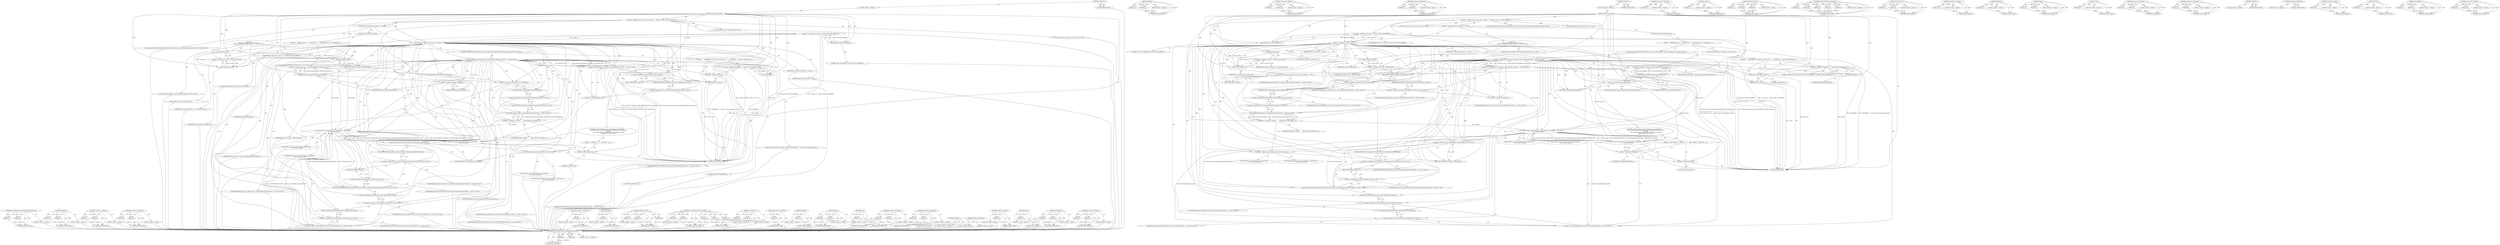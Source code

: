digraph "&lt;operator&gt;.shiftLeft" {
vulnerable_217 [label=<(METHOD,BrowserThread.GetMessageLoopProxyForThread)>];
vulnerable_218 [label=<(PARAM,p1)>];
vulnerable_219 [label=<(PARAM,p2)>];
vulnerable_220 [label=<(BLOCK,&lt;empty&gt;,&lt;empty&gt;)>];
vulnerable_221 [label=<(METHOD_RETURN,ANY)>];
vulnerable_196 [label=<(METHOD,Append)>];
vulnerable_197 [label=<(PARAM,p1)>];
vulnerable_198 [label=<(PARAM,p2)>];
vulnerable_199 [label=<(BLOCK,&lt;empty&gt;,&lt;empty&gt;)>];
vulnerable_200 [label=<(METHOD_RETURN,ANY)>];
vulnerable_151 [label=<(METHOD,&lt;operator&gt;.addition)>];
vulnerable_152 [label=<(PARAM,p1)>];
vulnerable_153 [label=<(PARAM,p2)>];
vulnerable_154 [label=<(BLOCK,&lt;empty&gt;,&lt;empty&gt;)>];
vulnerable_155 [label=<(METHOD_RETURN,ANY)>];
vulnerable_174 [label=<(METHOD,&lt;operator&gt;.fieldAccess)>];
vulnerable_175 [label=<(PARAM,p1)>];
vulnerable_176 [label=<(PARAM,p2)>];
vulnerable_177 [label=<(BLOCK,&lt;empty&gt;,&lt;empty&gt;)>];
vulnerable_178 [label=<(METHOD_RETURN,ANY)>];
vulnerable_6 [label=<(METHOD,&lt;global&gt;)<SUB>1</SUB>>];
vulnerable_7 [label=<(BLOCK,&lt;empty&gt;,&lt;empty&gt;)<SUB>1</SUB>>];
vulnerable_8 [label=<(METHOD,OnProcessLaunched)<SUB>1</SUB>>];
vulnerable_9 [label=<(BLOCK,{
  FilePath irt_path;
  const char* irt_path_v...,{
  FilePath irt_path;
  const char* irt_path_v...)<SUB>1</SUB>>];
vulnerable_10 [label="<(LOCAL,FilePath irt_path: FilePath)<SUB>2</SUB>>"];
vulnerable_11 [label="<(LOCAL,const char* irt_path_var: char*)<SUB>3</SUB>>"];
vulnerable_12 [label=<(&lt;operator&gt;.assignment,* irt_path_var = getenv(&quot;NACL_IRT_LIBRARY&quot;))<SUB>3</SUB>>];
vulnerable_13 [label=<(IDENTIFIER,irt_path_var,* irt_path_var = getenv(&quot;NACL_IRT_LIBRARY&quot;))<SUB>3</SUB>>];
vulnerable_14 [label=<(getenv,getenv(&quot;NACL_IRT_LIBRARY&quot;))<SUB>3</SUB>>];
vulnerable_15 [label=<(LITERAL,&quot;NACL_IRT_LIBRARY&quot;,getenv(&quot;NACL_IRT_LIBRARY&quot;))<SUB>3</SUB>>];
vulnerable_16 [label=<(CONTROL_STRUCTURE,IF,if (irt_path_var != NULL))<SUB>4</SUB>>];
vulnerable_17 [label=<(&lt;operator&gt;.notEquals,irt_path_var != NULL)<SUB>4</SUB>>];
vulnerable_18 [label=<(IDENTIFIER,irt_path_var,irt_path_var != NULL)<SUB>4</SUB>>];
vulnerable_19 [label=<(IDENTIFIER,NULL,irt_path_var != NULL)<SUB>4</SUB>>];
vulnerable_20 [label="<(BLOCK,{
    FilePath::StringType string(irt_path_var,...,{
    FilePath::StringType string(irt_path_var,...)<SUB>4</SUB>>"];
vulnerable_21 [label="<(LOCAL,FilePath.StringType string: FilePath.StringType)<SUB>5</SUB>>"];
vulnerable_22 [label=<(string,string(irt_path_var,
                          ...)<SUB>5</SUB>>];
vulnerable_23 [label=<(IDENTIFIER,irt_path_var,string(irt_path_var,
                          ...)<SUB>5</SUB>>];
vulnerable_24 [label=<(&lt;operator&gt;.addition,irt_path_var + strlen(irt_path_var))<SUB>6</SUB>>];
vulnerable_25 [label=<(IDENTIFIER,irt_path_var,irt_path_var + strlen(irt_path_var))<SUB>6</SUB>>];
vulnerable_26 [label=<(strlen,strlen(irt_path_var))<SUB>6</SUB>>];
vulnerable_27 [label=<(IDENTIFIER,irt_path_var,strlen(irt_path_var))<SUB>6</SUB>>];
vulnerable_28 [label=<(&lt;operator&gt;.assignment,irt_path = FilePath(string))<SUB>7</SUB>>];
vulnerable_29 [label=<(IDENTIFIER,irt_path,irt_path = FilePath(string))<SUB>7</SUB>>];
vulnerable_30 [label=<(FilePath,FilePath(string))<SUB>7</SUB>>];
vulnerable_31 [label=<(IDENTIFIER,string,FilePath(string))<SUB>7</SUB>>];
vulnerable_32 [label=<(CONTROL_STRUCTURE,ELSE,else)<SUB>8</SUB>>];
vulnerable_33 [label=<(BLOCK,{
    FilePath plugin_dir;
    if (!PathService...,{
    FilePath plugin_dir;
    if (!PathService...)<SUB>8</SUB>>];
vulnerable_34 [label="<(LOCAL,FilePath plugin_dir: FilePath)<SUB>9</SUB>>"];
vulnerable_35 [label="<(CONTROL_STRUCTURE,IF,if (!PathService::Get(chrome::DIR_INTERNAL_PLUGINS, &amp;plugin_dir)))<SUB>10</SUB>>"];
vulnerable_36 [label="<(&lt;operator&gt;.logicalNot,!PathService::Get(chrome::DIR_INTERNAL_PLUGINS,...)<SUB>10</SUB>>"];
vulnerable_37 [label="<(PathService.Get,PathService::Get(chrome::DIR_INTERNAL_PLUGINS, ...)<SUB>10</SUB>>"];
vulnerable_38 [label="<(&lt;operator&gt;.fieldAccess,PathService::Get)<SUB>10</SUB>>"];
vulnerable_39 [label="<(IDENTIFIER,PathService,PathService::Get(chrome::DIR_INTERNAL_PLUGINS, ...)<SUB>10</SUB>>"];
vulnerable_40 [label=<(FIELD_IDENTIFIER,Get,Get)<SUB>10</SUB>>];
vulnerable_41 [label="<(&lt;operator&gt;.fieldAccess,chrome::DIR_INTERNAL_PLUGINS)<SUB>10</SUB>>"];
vulnerable_42 [label="<(IDENTIFIER,chrome,PathService::Get(chrome::DIR_INTERNAL_PLUGINS, ...)<SUB>10</SUB>>"];
vulnerable_43 [label=<(FIELD_IDENTIFIER,DIR_INTERNAL_PLUGINS,DIR_INTERNAL_PLUGINS)<SUB>10</SUB>>];
vulnerable_44 [label=<(&lt;operator&gt;.addressOf,&amp;plugin_dir)<SUB>10</SUB>>];
vulnerable_45 [label="<(IDENTIFIER,plugin_dir,PathService::Get(chrome::DIR_INTERNAL_PLUGINS, ...)<SUB>10</SUB>>"];
vulnerable_46 [label=<(BLOCK,{
      LOG(ERROR) &lt;&lt; &quot;Failed to locate the plu...,{
      LOG(ERROR) &lt;&lt; &quot;Failed to locate the plu...)<SUB>10</SUB>>];
vulnerable_47 [label=<(&lt;operator&gt;.shiftLeft,LOG(ERROR) &lt;&lt; &quot;Failed to locate the plugins dir...)<SUB>11</SUB>>];
vulnerable_48 [label=<(LOG,LOG(ERROR))<SUB>11</SUB>>];
vulnerable_49 [label=<(IDENTIFIER,ERROR,LOG(ERROR))<SUB>11</SUB>>];
vulnerable_50 [label=<(LITERAL,&quot;Failed to locate the plugins directory&quot;,LOG(ERROR) &lt;&lt; &quot;Failed to locate the plugins dir...)<SUB>11</SUB>>];
vulnerable_51 [label=<(&lt;operator&gt;.delete,delete this)<SUB>12</SUB>>];
vulnerable_52 [label=<(LITERAL,this,delete this)<SUB>12</SUB>>];
vulnerable_53 [label=<(RETURN,return;,return;)<SUB>13</SUB>>];
vulnerable_54 [label=<(&lt;operator&gt;.assignment,irt_path = plugin_dir.Append(GetIrtLibraryFilen...)<SUB>15</SUB>>];
vulnerable_55 [label=<(IDENTIFIER,irt_path,irt_path = plugin_dir.Append(GetIrtLibraryFilen...)<SUB>15</SUB>>];
vulnerable_56 [label=<(Append,plugin_dir.Append(GetIrtLibraryFilename()))<SUB>15</SUB>>];
vulnerable_57 [label=<(&lt;operator&gt;.fieldAccess,plugin_dir.Append)<SUB>15</SUB>>];
vulnerable_58 [label=<(IDENTIFIER,plugin_dir,plugin_dir.Append(GetIrtLibraryFilename()))<SUB>15</SUB>>];
vulnerable_59 [label=<(FIELD_IDENTIFIER,Append,Append)<SUB>15</SUB>>];
vulnerable_60 [label=<(GetIrtLibraryFilename,GetIrtLibraryFilename())<SUB>15</SUB>>];
vulnerable_61 [label="<(LOCAL,base.FileUtilProxy.CreateOrOpenCallback* callback: base.FileUtilProxy.CreateOrOpenCallback*)<SUB>18</SUB>>"];
vulnerable_62 [label=<(&lt;operator&gt;.assignment,* callback =
      callback_factory_.NewCallbac...)<SUB>18</SUB>>];
vulnerable_63 [label=<(IDENTIFIER,callback,* callback =
      callback_factory_.NewCallbac...)<SUB>18</SUB>>];
vulnerable_64 [label="<(NewCallback,callback_factory_.NewCallback(&amp;NaClProcessHost:...)<SUB>19</SUB>>"];
vulnerable_65 [label=<(&lt;operator&gt;.fieldAccess,callback_factory_.NewCallback)<SUB>19</SUB>>];
vulnerable_66 [label="<(IDENTIFIER,callback_factory_,callback_factory_.NewCallback(&amp;NaClProcessHost:...)<SUB>19</SUB>>"];
vulnerable_67 [label=<(FIELD_IDENTIFIER,NewCallback,NewCallback)<SUB>19</SUB>>];
vulnerable_68 [label="<(&lt;operator&gt;.addressOf,&amp;NaClProcessHost::OpenIrtFileDone)<SUB>19</SUB>>"];
vulnerable_69 [label="<(&lt;operator&gt;.fieldAccess,NaClProcessHost::OpenIrtFileDone)<SUB>19</SUB>>"];
vulnerable_70 [label="<(IDENTIFIER,NaClProcessHost,callback_factory_.NewCallback(&amp;NaClProcessHost:...)<SUB>19</SUB>>"];
vulnerable_71 [label=<(FIELD_IDENTIFIER,OpenIrtFileDone,OpenIrtFileDone)<SUB>19</SUB>>];
vulnerable_72 [label="<(CONTROL_STRUCTURE,IF,if (!base::FileUtilProxy::CreateOrOpen(
           BrowserThread::GetMessageLoopProxyForThread(BrowserThread::FILE),
            irt_path,
            base::PLATFORM_FILE_OPEN | base::PLATFORM_FILE_READ,
            callback)))<SUB>20</SUB>>"];
vulnerable_73 [label="<(&lt;operator&gt;.logicalNot,!base::FileUtilProxy::CreateOrOpen(
           ...)<SUB>20</SUB>>"];
vulnerable_74 [label="<(base.FileUtilProxy.CreateOrOpen,base::FileUtilProxy::CreateOrOpen(
           B...)<SUB>20</SUB>>"];
vulnerable_75 [label="<(&lt;operator&gt;.fieldAccess,base::FileUtilProxy::CreateOrOpen)<SUB>20</SUB>>"];
vulnerable_76 [label="<(&lt;operator&gt;.fieldAccess,base::FileUtilProxy)<SUB>20</SUB>>"];
vulnerable_77 [label="<(IDENTIFIER,base,base::FileUtilProxy::CreateOrOpen(
           B...)<SUB>20</SUB>>"];
vulnerable_78 [label="<(IDENTIFIER,FileUtilProxy,base::FileUtilProxy::CreateOrOpen(
           B...)<SUB>20</SUB>>"];
vulnerable_79 [label=<(FIELD_IDENTIFIER,CreateOrOpen,CreateOrOpen)<SUB>20</SUB>>];
vulnerable_80 [label="<(BrowserThread.GetMessageLoopProxyForThread,BrowserThread::GetMessageLoopProxyForThread(Bro...)<SUB>21</SUB>>"];
vulnerable_81 [label="<(&lt;operator&gt;.fieldAccess,BrowserThread::GetMessageLoopProxyForThread)<SUB>21</SUB>>"];
vulnerable_82 [label="<(IDENTIFIER,BrowserThread,BrowserThread::GetMessageLoopProxyForThread(Bro...)<SUB>21</SUB>>"];
vulnerable_83 [label=<(FIELD_IDENTIFIER,GetMessageLoopProxyForThread,GetMessageLoopProxyForThread)<SUB>21</SUB>>];
vulnerable_84 [label="<(&lt;operator&gt;.fieldAccess,BrowserThread::FILE)<SUB>21</SUB>>"];
vulnerable_85 [label="<(IDENTIFIER,BrowserThread,BrowserThread::GetMessageLoopProxyForThread(Bro...)<SUB>21</SUB>>"];
vulnerable_86 [label=<(FIELD_IDENTIFIER,FILE,FILE)<SUB>21</SUB>>];
vulnerable_87 [label="<(IDENTIFIER,irt_path,base::FileUtilProxy::CreateOrOpen(
           B...)<SUB>22</SUB>>"];
vulnerable_88 [label="<(&lt;operator&gt;.or,base::PLATFORM_FILE_OPEN | base::PLATFORM_FILE_...)<SUB>23</SUB>>"];
vulnerable_89 [label="<(&lt;operator&gt;.fieldAccess,base::PLATFORM_FILE_OPEN)<SUB>23</SUB>>"];
vulnerable_90 [label="<(IDENTIFIER,base,base::PLATFORM_FILE_OPEN | base::PLATFORM_FILE_...)<SUB>23</SUB>>"];
vulnerable_91 [label=<(FIELD_IDENTIFIER,PLATFORM_FILE_OPEN,PLATFORM_FILE_OPEN)<SUB>23</SUB>>];
vulnerable_92 [label="<(&lt;operator&gt;.fieldAccess,base::PLATFORM_FILE_READ)<SUB>23</SUB>>"];
vulnerable_93 [label="<(IDENTIFIER,base,base::PLATFORM_FILE_OPEN | base::PLATFORM_FILE_...)<SUB>23</SUB>>"];
vulnerable_94 [label=<(FIELD_IDENTIFIER,PLATFORM_FILE_READ,PLATFORM_FILE_READ)<SUB>23</SUB>>];
vulnerable_95 [label="<(IDENTIFIER,callback,base::FileUtilProxy::CreateOrOpen(
           B...)<SUB>24</SUB>>"];
vulnerable_96 [label=<(BLOCK,{
    delete callback;
     delete this;
   },{
    delete callback;
     delete this;
   })<SUB>24</SUB>>];
vulnerable_97 [label=<(&lt;operator&gt;.delete,delete callback)<SUB>25</SUB>>];
vulnerable_98 [label=<(IDENTIFIER,callback,delete callback)<SUB>25</SUB>>];
vulnerable_99 [label=<(&lt;operator&gt;.delete,delete this)<SUB>26</SUB>>];
vulnerable_100 [label=<(LITERAL,this,delete this)<SUB>26</SUB>>];
vulnerable_101 [label=<(METHOD_RETURN,void)<SUB>1</SUB>>];
vulnerable_103 [label=<(METHOD_RETURN,ANY)<SUB>1</SUB>>];
vulnerable_179 [label=<(METHOD,&lt;operator&gt;.addressOf)>];
vulnerable_180 [label=<(PARAM,p1)>];
vulnerable_181 [label=<(BLOCK,&lt;empty&gt;,&lt;empty&gt;)>];
vulnerable_182 [label=<(METHOD_RETURN,ANY)>];
vulnerable_137 [label=<(METHOD,getenv)>];
vulnerable_138 [label=<(PARAM,p1)>];
vulnerable_139 [label=<(BLOCK,&lt;empty&gt;,&lt;empty&gt;)>];
vulnerable_140 [label=<(METHOD_RETURN,ANY)>];
vulnerable_168 [label=<(METHOD,PathService.Get)>];
vulnerable_169 [label=<(PARAM,p1)>];
vulnerable_170 [label=<(PARAM,p2)>];
vulnerable_171 [label=<(PARAM,p3)>];
vulnerable_172 [label=<(BLOCK,&lt;empty&gt;,&lt;empty&gt;)>];
vulnerable_173 [label=<(METHOD_RETURN,ANY)>];
vulnerable_209 [label=<(METHOD,base.FileUtilProxy.CreateOrOpen)>];
vulnerable_210 [label=<(PARAM,p1)>];
vulnerable_211 [label=<(PARAM,p2)>];
vulnerable_212 [label=<(PARAM,p3)>];
vulnerable_213 [label=<(PARAM,p4)>];
vulnerable_214 [label=<(PARAM,p5)>];
vulnerable_215 [label=<(BLOCK,&lt;empty&gt;,&lt;empty&gt;)>];
vulnerable_216 [label=<(METHOD_RETURN,ANY)>];
vulnerable_222 [label=<(METHOD,&lt;operator&gt;.or)>];
vulnerable_223 [label=<(PARAM,p1)>];
vulnerable_224 [label=<(PARAM,p2)>];
vulnerable_225 [label=<(BLOCK,&lt;empty&gt;,&lt;empty&gt;)>];
vulnerable_226 [label=<(METHOD_RETURN,ANY)>];
vulnerable_164 [label=<(METHOD,&lt;operator&gt;.logicalNot)>];
vulnerable_165 [label=<(PARAM,p1)>];
vulnerable_166 [label=<(BLOCK,&lt;empty&gt;,&lt;empty&gt;)>];
vulnerable_167 [label=<(METHOD_RETURN,ANY)>];
vulnerable_160 [label=<(METHOD,FilePath)>];
vulnerable_161 [label=<(PARAM,p1)>];
vulnerable_162 [label=<(BLOCK,&lt;empty&gt;,&lt;empty&gt;)>];
vulnerable_163 [label=<(METHOD_RETURN,ANY)>];
vulnerable_146 [label=<(METHOD,string)>];
vulnerable_147 [label=<(PARAM,p1)>];
vulnerable_148 [label=<(PARAM,p2)>];
vulnerable_149 [label=<(BLOCK,&lt;empty&gt;,&lt;empty&gt;)>];
vulnerable_150 [label=<(METHOD_RETURN,ANY)>];
vulnerable_188 [label=<(METHOD,LOG)>];
vulnerable_189 [label=<(PARAM,p1)>];
vulnerable_190 [label=<(BLOCK,&lt;empty&gt;,&lt;empty&gt;)>];
vulnerable_191 [label=<(METHOD_RETURN,ANY)>];
vulnerable_141 [label=<(METHOD,&lt;operator&gt;.notEquals)>];
vulnerable_142 [label=<(PARAM,p1)>];
vulnerable_143 [label=<(PARAM,p2)>];
vulnerable_144 [label=<(BLOCK,&lt;empty&gt;,&lt;empty&gt;)>];
vulnerable_145 [label=<(METHOD_RETURN,ANY)>];
vulnerable_132 [label=<(METHOD,&lt;operator&gt;.assignment)>];
vulnerable_133 [label=<(PARAM,p1)>];
vulnerable_134 [label=<(PARAM,p2)>];
vulnerable_135 [label=<(BLOCK,&lt;empty&gt;,&lt;empty&gt;)>];
vulnerable_136 [label=<(METHOD_RETURN,ANY)>];
vulnerable_126 [label=<(METHOD,&lt;global&gt;)<SUB>1</SUB>>];
vulnerable_127 [label=<(BLOCK,&lt;empty&gt;,&lt;empty&gt;)>];
vulnerable_128 [label=<(METHOD_RETURN,ANY)>];
vulnerable_201 [label=<(METHOD,GetIrtLibraryFilename)>];
vulnerable_202 [label=<(BLOCK,&lt;empty&gt;,&lt;empty&gt;)>];
vulnerable_203 [label=<(METHOD_RETURN,ANY)>];
vulnerable_192 [label=<(METHOD,&lt;operator&gt;.delete)>];
vulnerable_193 [label=<(PARAM,p1)>];
vulnerable_194 [label=<(BLOCK,&lt;empty&gt;,&lt;empty&gt;)>];
vulnerable_195 [label=<(METHOD_RETURN,ANY)>];
vulnerable_156 [label=<(METHOD,strlen)>];
vulnerable_157 [label=<(PARAM,p1)>];
vulnerable_158 [label=<(BLOCK,&lt;empty&gt;,&lt;empty&gt;)>];
vulnerable_159 [label=<(METHOD_RETURN,ANY)>];
vulnerable_204 [label=<(METHOD,NewCallback)>];
vulnerable_205 [label=<(PARAM,p1)>];
vulnerable_206 [label=<(PARAM,p2)>];
vulnerable_207 [label=<(BLOCK,&lt;empty&gt;,&lt;empty&gt;)>];
vulnerable_208 [label=<(METHOD_RETURN,ANY)>];
vulnerable_183 [label=<(METHOD,&lt;operator&gt;.shiftLeft)>];
vulnerable_184 [label=<(PARAM,p1)>];
vulnerable_185 [label=<(PARAM,p2)>];
vulnerable_186 [label=<(BLOCK,&lt;empty&gt;,&lt;empty&gt;)>];
vulnerable_187 [label=<(METHOD_RETURN,ANY)>];
fixed_215 [label=<(METHOD,BrowserThread.GetMessageLoopProxyForThread)>];
fixed_216 [label=<(PARAM,p1)>];
fixed_217 [label=<(PARAM,p2)>];
fixed_218 [label=<(BLOCK,&lt;empty&gt;,&lt;empty&gt;)>];
fixed_219 [label=<(METHOD_RETURN,ANY)>];
fixed_194 [label=<(METHOD,Append)>];
fixed_195 [label=<(PARAM,p1)>];
fixed_196 [label=<(PARAM,p2)>];
fixed_197 [label=<(BLOCK,&lt;empty&gt;,&lt;empty&gt;)>];
fixed_198 [label=<(METHOD_RETURN,ANY)>];
fixed_149 [label=<(METHOD,&lt;operator&gt;.addition)>];
fixed_150 [label=<(PARAM,p1)>];
fixed_151 [label=<(PARAM,p2)>];
fixed_152 [label=<(BLOCK,&lt;empty&gt;,&lt;empty&gt;)>];
fixed_153 [label=<(METHOD_RETURN,ANY)>];
fixed_172 [label=<(METHOD,&lt;operator&gt;.fieldAccess)>];
fixed_173 [label=<(PARAM,p1)>];
fixed_174 [label=<(PARAM,p2)>];
fixed_175 [label=<(BLOCK,&lt;empty&gt;,&lt;empty&gt;)>];
fixed_176 [label=<(METHOD_RETURN,ANY)>];
fixed_6 [label=<(METHOD,&lt;global&gt;)<SUB>1</SUB>>];
fixed_7 [label=<(BLOCK,&lt;empty&gt;,&lt;empty&gt;)<SUB>1</SUB>>];
fixed_8 [label=<(METHOD,OnProcessLaunched)<SUB>1</SUB>>];
fixed_9 [label=<(BLOCK,{
  FilePath irt_path;
  const char* irt_path_v...,{
  FilePath irt_path;
  const char* irt_path_v...)<SUB>1</SUB>>];
fixed_10 [label="<(LOCAL,FilePath irt_path: FilePath)<SUB>2</SUB>>"];
fixed_11 [label="<(LOCAL,const char* irt_path_var: char*)<SUB>3</SUB>>"];
fixed_12 [label=<(&lt;operator&gt;.assignment,* irt_path_var = getenv(&quot;NACL_IRT_LIBRARY&quot;))<SUB>3</SUB>>];
fixed_13 [label=<(IDENTIFIER,irt_path_var,* irt_path_var = getenv(&quot;NACL_IRT_LIBRARY&quot;))<SUB>3</SUB>>];
fixed_14 [label=<(getenv,getenv(&quot;NACL_IRT_LIBRARY&quot;))<SUB>3</SUB>>];
fixed_15 [label=<(LITERAL,&quot;NACL_IRT_LIBRARY&quot;,getenv(&quot;NACL_IRT_LIBRARY&quot;))<SUB>3</SUB>>];
fixed_16 [label=<(CONTROL_STRUCTURE,IF,if (irt_path_var != NULL))<SUB>4</SUB>>];
fixed_17 [label=<(&lt;operator&gt;.notEquals,irt_path_var != NULL)<SUB>4</SUB>>];
fixed_18 [label=<(IDENTIFIER,irt_path_var,irt_path_var != NULL)<SUB>4</SUB>>];
fixed_19 [label=<(IDENTIFIER,NULL,irt_path_var != NULL)<SUB>4</SUB>>];
fixed_20 [label="<(BLOCK,{
    FilePath::StringType string(irt_path_var,...,{
    FilePath::StringType string(irt_path_var,...)<SUB>4</SUB>>"];
fixed_21 [label="<(LOCAL,FilePath.StringType string: FilePath.StringType)<SUB>5</SUB>>"];
fixed_22 [label=<(string,string(irt_path_var,
                          ...)<SUB>5</SUB>>];
fixed_23 [label=<(IDENTIFIER,irt_path_var,string(irt_path_var,
                          ...)<SUB>5</SUB>>];
fixed_24 [label=<(&lt;operator&gt;.addition,irt_path_var + strlen(irt_path_var))<SUB>6</SUB>>];
fixed_25 [label=<(IDENTIFIER,irt_path_var,irt_path_var + strlen(irt_path_var))<SUB>6</SUB>>];
fixed_26 [label=<(strlen,strlen(irt_path_var))<SUB>6</SUB>>];
fixed_27 [label=<(IDENTIFIER,irt_path_var,strlen(irt_path_var))<SUB>6</SUB>>];
fixed_28 [label=<(&lt;operator&gt;.assignment,irt_path = FilePath(string))<SUB>7</SUB>>];
fixed_29 [label=<(IDENTIFIER,irt_path,irt_path = FilePath(string))<SUB>7</SUB>>];
fixed_30 [label=<(FilePath,FilePath(string))<SUB>7</SUB>>];
fixed_31 [label=<(IDENTIFIER,string,FilePath(string))<SUB>7</SUB>>];
fixed_32 [label=<(CONTROL_STRUCTURE,ELSE,else)<SUB>8</SUB>>];
fixed_33 [label=<(BLOCK,{
    FilePath plugin_dir;
    if (!PathService...,{
    FilePath plugin_dir;
    if (!PathService...)<SUB>8</SUB>>];
fixed_34 [label="<(LOCAL,FilePath plugin_dir: FilePath)<SUB>9</SUB>>"];
fixed_35 [label="<(CONTROL_STRUCTURE,IF,if (!PathService::Get(chrome::DIR_INTERNAL_PLUGINS, &amp;plugin_dir)))<SUB>10</SUB>>"];
fixed_36 [label="<(&lt;operator&gt;.logicalNot,!PathService::Get(chrome::DIR_INTERNAL_PLUGINS,...)<SUB>10</SUB>>"];
fixed_37 [label="<(PathService.Get,PathService::Get(chrome::DIR_INTERNAL_PLUGINS, ...)<SUB>10</SUB>>"];
fixed_38 [label="<(&lt;operator&gt;.fieldAccess,PathService::Get)<SUB>10</SUB>>"];
fixed_39 [label="<(IDENTIFIER,PathService,PathService::Get(chrome::DIR_INTERNAL_PLUGINS, ...)<SUB>10</SUB>>"];
fixed_40 [label=<(FIELD_IDENTIFIER,Get,Get)<SUB>10</SUB>>];
fixed_41 [label="<(&lt;operator&gt;.fieldAccess,chrome::DIR_INTERNAL_PLUGINS)<SUB>10</SUB>>"];
fixed_42 [label="<(IDENTIFIER,chrome,PathService::Get(chrome::DIR_INTERNAL_PLUGINS, ...)<SUB>10</SUB>>"];
fixed_43 [label=<(FIELD_IDENTIFIER,DIR_INTERNAL_PLUGINS,DIR_INTERNAL_PLUGINS)<SUB>10</SUB>>];
fixed_44 [label=<(&lt;operator&gt;.addressOf,&amp;plugin_dir)<SUB>10</SUB>>];
fixed_45 [label="<(IDENTIFIER,plugin_dir,PathService::Get(chrome::DIR_INTERNAL_PLUGINS, ...)<SUB>10</SUB>>"];
fixed_46 [label=<(BLOCK,{
      LOG(ERROR) &lt;&lt; &quot;Failed to locate the plu...,{
      LOG(ERROR) &lt;&lt; &quot;Failed to locate the plu...)<SUB>10</SUB>>];
fixed_47 [label=<(&lt;operator&gt;.shiftLeft,LOG(ERROR) &lt;&lt; &quot;Failed to locate the plugins dir...)<SUB>11</SUB>>];
fixed_48 [label=<(LOG,LOG(ERROR))<SUB>11</SUB>>];
fixed_49 [label=<(IDENTIFIER,ERROR,LOG(ERROR))<SUB>11</SUB>>];
fixed_50 [label=<(LITERAL,&quot;Failed to locate the plugins directory&quot;,LOG(ERROR) &lt;&lt; &quot;Failed to locate the plugins dir...)<SUB>11</SUB>>];
fixed_51 [label=<(&lt;operator&gt;.delete,delete this)<SUB>12</SUB>>];
fixed_52 [label=<(LITERAL,this,delete this)<SUB>12</SUB>>];
fixed_53 [label=<(RETURN,return;,return;)<SUB>13</SUB>>];
fixed_54 [label=<(&lt;operator&gt;.assignment,irt_path = plugin_dir.Append(GetIrtLibraryFilen...)<SUB>15</SUB>>];
fixed_55 [label=<(IDENTIFIER,irt_path,irt_path = plugin_dir.Append(GetIrtLibraryFilen...)<SUB>15</SUB>>];
fixed_56 [label=<(Append,plugin_dir.Append(GetIrtLibraryFilename()))<SUB>15</SUB>>];
fixed_57 [label=<(&lt;operator&gt;.fieldAccess,plugin_dir.Append)<SUB>15</SUB>>];
fixed_58 [label=<(IDENTIFIER,plugin_dir,plugin_dir.Append(GetIrtLibraryFilename()))<SUB>15</SUB>>];
fixed_59 [label=<(FIELD_IDENTIFIER,Append,Append)<SUB>15</SUB>>];
fixed_60 [label=<(GetIrtLibraryFilename,GetIrtLibraryFilename())<SUB>15</SUB>>];
fixed_61 [label="<(LOCAL,base.FileUtilProxy.CreateOrOpenCallback* callback: base.FileUtilProxy.CreateOrOpenCallback*)<SUB>18</SUB>>"];
fixed_62 [label=<(&lt;operator&gt;.assignment,* callback =
      callback_factory_.NewCallbac...)<SUB>18</SUB>>];
fixed_63 [label=<(IDENTIFIER,callback,* callback =
      callback_factory_.NewCallbac...)<SUB>18</SUB>>];
fixed_64 [label="<(NewCallback,callback_factory_.NewCallback(&amp;NaClProcessHost:...)<SUB>19</SUB>>"];
fixed_65 [label=<(&lt;operator&gt;.fieldAccess,callback_factory_.NewCallback)<SUB>19</SUB>>];
fixed_66 [label="<(IDENTIFIER,callback_factory_,callback_factory_.NewCallback(&amp;NaClProcessHost:...)<SUB>19</SUB>>"];
fixed_67 [label=<(FIELD_IDENTIFIER,NewCallback,NewCallback)<SUB>19</SUB>>];
fixed_68 [label="<(&lt;operator&gt;.addressOf,&amp;NaClProcessHost::OpenIrtFileDone)<SUB>19</SUB>>"];
fixed_69 [label="<(&lt;operator&gt;.fieldAccess,NaClProcessHost::OpenIrtFileDone)<SUB>19</SUB>>"];
fixed_70 [label="<(IDENTIFIER,NaClProcessHost,callback_factory_.NewCallback(&amp;NaClProcessHost:...)<SUB>19</SUB>>"];
fixed_71 [label=<(FIELD_IDENTIFIER,OpenIrtFileDone,OpenIrtFileDone)<SUB>19</SUB>>];
fixed_72 [label="<(CONTROL_STRUCTURE,IF,if (!base::FileUtilProxy::CreateOrOpen(
           BrowserThread::GetMessageLoopProxyForThread(BrowserThread::FILE),
            irt_path,
            base::PLATFORM_FILE_OPEN | base::PLATFORM_FILE_READ,
            callback)))<SUB>20</SUB>>"];
fixed_73 [label="<(&lt;operator&gt;.logicalNot,!base::FileUtilProxy::CreateOrOpen(
           ...)<SUB>20</SUB>>"];
fixed_74 [label="<(base.FileUtilProxy.CreateOrOpen,base::FileUtilProxy::CreateOrOpen(
           B...)<SUB>20</SUB>>"];
fixed_75 [label="<(&lt;operator&gt;.fieldAccess,base::FileUtilProxy::CreateOrOpen)<SUB>20</SUB>>"];
fixed_76 [label="<(&lt;operator&gt;.fieldAccess,base::FileUtilProxy)<SUB>20</SUB>>"];
fixed_77 [label="<(IDENTIFIER,base,base::FileUtilProxy::CreateOrOpen(
           B...)<SUB>20</SUB>>"];
fixed_78 [label="<(IDENTIFIER,FileUtilProxy,base::FileUtilProxy::CreateOrOpen(
           B...)<SUB>20</SUB>>"];
fixed_79 [label=<(FIELD_IDENTIFIER,CreateOrOpen,CreateOrOpen)<SUB>20</SUB>>];
fixed_80 [label="<(BrowserThread.GetMessageLoopProxyForThread,BrowserThread::GetMessageLoopProxyForThread(Bro...)<SUB>21</SUB>>"];
fixed_81 [label="<(&lt;operator&gt;.fieldAccess,BrowserThread::GetMessageLoopProxyForThread)<SUB>21</SUB>>"];
fixed_82 [label="<(IDENTIFIER,BrowserThread,BrowserThread::GetMessageLoopProxyForThread(Bro...)<SUB>21</SUB>>"];
fixed_83 [label=<(FIELD_IDENTIFIER,GetMessageLoopProxyForThread,GetMessageLoopProxyForThread)<SUB>21</SUB>>];
fixed_84 [label="<(&lt;operator&gt;.fieldAccess,BrowserThread::FILE)<SUB>21</SUB>>"];
fixed_85 [label="<(IDENTIFIER,BrowserThread,BrowserThread::GetMessageLoopProxyForThread(Bro...)<SUB>21</SUB>>"];
fixed_86 [label=<(FIELD_IDENTIFIER,FILE,FILE)<SUB>21</SUB>>];
fixed_87 [label="<(IDENTIFIER,irt_path,base::FileUtilProxy::CreateOrOpen(
           B...)<SUB>22</SUB>>"];
fixed_88 [label="<(&lt;operator&gt;.or,base::PLATFORM_FILE_OPEN | base::PLATFORM_FILE_...)<SUB>23</SUB>>"];
fixed_89 [label="<(&lt;operator&gt;.fieldAccess,base::PLATFORM_FILE_OPEN)<SUB>23</SUB>>"];
fixed_90 [label="<(IDENTIFIER,base,base::PLATFORM_FILE_OPEN | base::PLATFORM_FILE_...)<SUB>23</SUB>>"];
fixed_91 [label=<(FIELD_IDENTIFIER,PLATFORM_FILE_OPEN,PLATFORM_FILE_OPEN)<SUB>23</SUB>>];
fixed_92 [label="<(&lt;operator&gt;.fieldAccess,base::PLATFORM_FILE_READ)<SUB>23</SUB>>"];
fixed_93 [label="<(IDENTIFIER,base,base::PLATFORM_FILE_OPEN | base::PLATFORM_FILE_...)<SUB>23</SUB>>"];
fixed_94 [label=<(FIELD_IDENTIFIER,PLATFORM_FILE_READ,PLATFORM_FILE_READ)<SUB>23</SUB>>];
fixed_95 [label="<(IDENTIFIER,callback,base::FileUtilProxy::CreateOrOpen(
           B...)<SUB>24</SUB>>"];
fixed_96 [label=<(BLOCK,{
     delete this;
   },{
     delete this;
   })<SUB>24</SUB>>];
fixed_97 [label=<(&lt;operator&gt;.delete,delete this)<SUB>25</SUB>>];
fixed_98 [label=<(LITERAL,this,delete this)<SUB>25</SUB>>];
fixed_99 [label=<(METHOD_RETURN,void)<SUB>1</SUB>>];
fixed_101 [label=<(METHOD_RETURN,ANY)<SUB>1</SUB>>];
fixed_177 [label=<(METHOD,&lt;operator&gt;.addressOf)>];
fixed_178 [label=<(PARAM,p1)>];
fixed_179 [label=<(BLOCK,&lt;empty&gt;,&lt;empty&gt;)>];
fixed_180 [label=<(METHOD_RETURN,ANY)>];
fixed_135 [label=<(METHOD,getenv)>];
fixed_136 [label=<(PARAM,p1)>];
fixed_137 [label=<(BLOCK,&lt;empty&gt;,&lt;empty&gt;)>];
fixed_138 [label=<(METHOD_RETURN,ANY)>];
fixed_166 [label=<(METHOD,PathService.Get)>];
fixed_167 [label=<(PARAM,p1)>];
fixed_168 [label=<(PARAM,p2)>];
fixed_169 [label=<(PARAM,p3)>];
fixed_170 [label=<(BLOCK,&lt;empty&gt;,&lt;empty&gt;)>];
fixed_171 [label=<(METHOD_RETURN,ANY)>];
fixed_207 [label=<(METHOD,base.FileUtilProxy.CreateOrOpen)>];
fixed_208 [label=<(PARAM,p1)>];
fixed_209 [label=<(PARAM,p2)>];
fixed_210 [label=<(PARAM,p3)>];
fixed_211 [label=<(PARAM,p4)>];
fixed_212 [label=<(PARAM,p5)>];
fixed_213 [label=<(BLOCK,&lt;empty&gt;,&lt;empty&gt;)>];
fixed_214 [label=<(METHOD_RETURN,ANY)>];
fixed_220 [label=<(METHOD,&lt;operator&gt;.or)>];
fixed_221 [label=<(PARAM,p1)>];
fixed_222 [label=<(PARAM,p2)>];
fixed_223 [label=<(BLOCK,&lt;empty&gt;,&lt;empty&gt;)>];
fixed_224 [label=<(METHOD_RETURN,ANY)>];
fixed_162 [label=<(METHOD,&lt;operator&gt;.logicalNot)>];
fixed_163 [label=<(PARAM,p1)>];
fixed_164 [label=<(BLOCK,&lt;empty&gt;,&lt;empty&gt;)>];
fixed_165 [label=<(METHOD_RETURN,ANY)>];
fixed_158 [label=<(METHOD,FilePath)>];
fixed_159 [label=<(PARAM,p1)>];
fixed_160 [label=<(BLOCK,&lt;empty&gt;,&lt;empty&gt;)>];
fixed_161 [label=<(METHOD_RETURN,ANY)>];
fixed_144 [label=<(METHOD,string)>];
fixed_145 [label=<(PARAM,p1)>];
fixed_146 [label=<(PARAM,p2)>];
fixed_147 [label=<(BLOCK,&lt;empty&gt;,&lt;empty&gt;)>];
fixed_148 [label=<(METHOD_RETURN,ANY)>];
fixed_186 [label=<(METHOD,LOG)>];
fixed_187 [label=<(PARAM,p1)>];
fixed_188 [label=<(BLOCK,&lt;empty&gt;,&lt;empty&gt;)>];
fixed_189 [label=<(METHOD_RETURN,ANY)>];
fixed_139 [label=<(METHOD,&lt;operator&gt;.notEquals)>];
fixed_140 [label=<(PARAM,p1)>];
fixed_141 [label=<(PARAM,p2)>];
fixed_142 [label=<(BLOCK,&lt;empty&gt;,&lt;empty&gt;)>];
fixed_143 [label=<(METHOD_RETURN,ANY)>];
fixed_130 [label=<(METHOD,&lt;operator&gt;.assignment)>];
fixed_131 [label=<(PARAM,p1)>];
fixed_132 [label=<(PARAM,p2)>];
fixed_133 [label=<(BLOCK,&lt;empty&gt;,&lt;empty&gt;)>];
fixed_134 [label=<(METHOD_RETURN,ANY)>];
fixed_124 [label=<(METHOD,&lt;global&gt;)<SUB>1</SUB>>];
fixed_125 [label=<(BLOCK,&lt;empty&gt;,&lt;empty&gt;)>];
fixed_126 [label=<(METHOD_RETURN,ANY)>];
fixed_199 [label=<(METHOD,GetIrtLibraryFilename)>];
fixed_200 [label=<(BLOCK,&lt;empty&gt;,&lt;empty&gt;)>];
fixed_201 [label=<(METHOD_RETURN,ANY)>];
fixed_190 [label=<(METHOD,&lt;operator&gt;.delete)>];
fixed_191 [label=<(PARAM,p1)>];
fixed_192 [label=<(BLOCK,&lt;empty&gt;,&lt;empty&gt;)>];
fixed_193 [label=<(METHOD_RETURN,ANY)>];
fixed_154 [label=<(METHOD,strlen)>];
fixed_155 [label=<(PARAM,p1)>];
fixed_156 [label=<(BLOCK,&lt;empty&gt;,&lt;empty&gt;)>];
fixed_157 [label=<(METHOD_RETURN,ANY)>];
fixed_202 [label=<(METHOD,NewCallback)>];
fixed_203 [label=<(PARAM,p1)>];
fixed_204 [label=<(PARAM,p2)>];
fixed_205 [label=<(BLOCK,&lt;empty&gt;,&lt;empty&gt;)>];
fixed_206 [label=<(METHOD_RETURN,ANY)>];
fixed_181 [label=<(METHOD,&lt;operator&gt;.shiftLeft)>];
fixed_182 [label=<(PARAM,p1)>];
fixed_183 [label=<(PARAM,p2)>];
fixed_184 [label=<(BLOCK,&lt;empty&gt;,&lt;empty&gt;)>];
fixed_185 [label=<(METHOD_RETURN,ANY)>];
vulnerable_217 -> vulnerable_218  [key=0, label="AST: "];
vulnerable_217 -> vulnerable_218  [key=1, label="DDG: "];
vulnerable_217 -> vulnerable_220  [key=0, label="AST: "];
vulnerable_217 -> vulnerable_219  [key=0, label="AST: "];
vulnerable_217 -> vulnerable_219  [key=1, label="DDG: "];
vulnerable_217 -> vulnerable_221  [key=0, label="AST: "];
vulnerable_217 -> vulnerable_221  [key=1, label="CFG: "];
vulnerable_218 -> vulnerable_221  [key=0, label="DDG: p1"];
vulnerable_219 -> vulnerable_221  [key=0, label="DDG: p2"];
vulnerable_196 -> vulnerable_197  [key=0, label="AST: "];
vulnerable_196 -> vulnerable_197  [key=1, label="DDG: "];
vulnerable_196 -> vulnerable_199  [key=0, label="AST: "];
vulnerable_196 -> vulnerable_198  [key=0, label="AST: "];
vulnerable_196 -> vulnerable_198  [key=1, label="DDG: "];
vulnerable_196 -> vulnerable_200  [key=0, label="AST: "];
vulnerable_196 -> vulnerable_200  [key=1, label="CFG: "];
vulnerable_197 -> vulnerable_200  [key=0, label="DDG: p1"];
vulnerable_198 -> vulnerable_200  [key=0, label="DDG: p2"];
vulnerable_151 -> vulnerable_152  [key=0, label="AST: "];
vulnerable_151 -> vulnerable_152  [key=1, label="DDG: "];
vulnerable_151 -> vulnerable_154  [key=0, label="AST: "];
vulnerable_151 -> vulnerable_153  [key=0, label="AST: "];
vulnerable_151 -> vulnerable_153  [key=1, label="DDG: "];
vulnerable_151 -> vulnerable_155  [key=0, label="AST: "];
vulnerable_151 -> vulnerable_155  [key=1, label="CFG: "];
vulnerable_152 -> vulnerable_155  [key=0, label="DDG: p1"];
vulnerable_153 -> vulnerable_155  [key=0, label="DDG: p2"];
vulnerable_174 -> vulnerable_175  [key=0, label="AST: "];
vulnerable_174 -> vulnerable_175  [key=1, label="DDG: "];
vulnerable_174 -> vulnerable_177  [key=0, label="AST: "];
vulnerable_174 -> vulnerable_176  [key=0, label="AST: "];
vulnerable_174 -> vulnerable_176  [key=1, label="DDG: "];
vulnerable_174 -> vulnerable_178  [key=0, label="AST: "];
vulnerable_174 -> vulnerable_178  [key=1, label="CFG: "];
vulnerable_175 -> vulnerable_178  [key=0, label="DDG: p1"];
vulnerable_176 -> vulnerable_178  [key=0, label="DDG: p2"];
vulnerable_6 -> vulnerable_7  [key=0, label="AST: "];
vulnerable_6 -> vulnerable_103  [key=0, label="AST: "];
vulnerable_6 -> vulnerable_103  [key=1, label="CFG: "];
vulnerable_7 -> vulnerable_8  [key=0, label="AST: "];
vulnerable_8 -> vulnerable_9  [key=0, label="AST: "];
vulnerable_8 -> vulnerable_101  [key=0, label="AST: "];
vulnerable_8 -> vulnerable_14  [key=0, label="CFG: "];
vulnerable_8 -> vulnerable_14  [key=1, label="DDG: "];
vulnerable_8 -> vulnerable_17  [key=0, label="DDG: "];
vulnerable_8 -> vulnerable_22  [key=0, label="DDG: "];
vulnerable_8 -> vulnerable_74  [key=0, label="DDG: "];
vulnerable_8 -> vulnerable_97  [key=0, label="DDG: "];
vulnerable_8 -> vulnerable_99  [key=0, label="DDG: "];
vulnerable_8 -> vulnerable_24  [key=0, label="DDG: "];
vulnerable_8 -> vulnerable_30  [key=0, label="DDG: "];
vulnerable_8 -> vulnerable_26  [key=0, label="DDG: "];
vulnerable_8 -> vulnerable_53  [key=0, label="DDG: "];
vulnerable_8 -> vulnerable_56  [key=0, label="DDG: "];
vulnerable_8 -> vulnerable_37  [key=0, label="DDG: "];
vulnerable_8 -> vulnerable_47  [key=0, label="DDG: "];
vulnerable_8 -> vulnerable_51  [key=0, label="DDG: "];
vulnerable_8 -> vulnerable_48  [key=0, label="DDG: "];
vulnerable_9 -> vulnerable_10  [key=0, label="AST: "];
vulnerable_9 -> vulnerable_11  [key=0, label="AST: "];
vulnerable_9 -> vulnerable_12  [key=0, label="AST: "];
vulnerable_9 -> vulnerable_16  [key=0, label="AST: "];
vulnerable_9 -> vulnerable_61  [key=0, label="AST: "];
vulnerable_9 -> vulnerable_62  [key=0, label="AST: "];
vulnerable_9 -> vulnerable_72  [key=0, label="AST: "];
vulnerable_12 -> vulnerable_13  [key=0, label="AST: "];
vulnerable_12 -> vulnerable_14  [key=0, label="AST: "];
vulnerable_12 -> vulnerable_17  [key=0, label="CFG: "];
vulnerable_12 -> vulnerable_17  [key=1, label="DDG: irt_path_var"];
vulnerable_12 -> vulnerable_101  [key=0, label="DDG: getenv(&quot;NACL_IRT_LIBRARY&quot;)"];
vulnerable_12 -> vulnerable_101  [key=1, label="DDG: * irt_path_var = getenv(&quot;NACL_IRT_LIBRARY&quot;)"];
vulnerable_14 -> vulnerable_15  [key=0, label="AST: "];
vulnerable_14 -> vulnerable_12  [key=0, label="CFG: "];
vulnerable_14 -> vulnerable_12  [key=1, label="DDG: &quot;NACL_IRT_LIBRARY&quot;"];
vulnerable_16 -> vulnerable_17  [key=0, label="AST: "];
vulnerable_16 -> vulnerable_20  [key=0, label="AST: "];
vulnerable_16 -> vulnerable_32  [key=0, label="AST: "];
vulnerable_17 -> vulnerable_18  [key=0, label="AST: "];
vulnerable_17 -> vulnerable_19  [key=0, label="AST: "];
vulnerable_17 -> vulnerable_26  [key=0, label="CFG: "];
vulnerable_17 -> vulnerable_26  [key=1, label="DDG: irt_path_var"];
vulnerable_17 -> vulnerable_26  [key=2, label="CDG: "];
vulnerable_17 -> vulnerable_40  [key=0, label="CFG: "];
vulnerable_17 -> vulnerable_40  [key=1, label="CDG: "];
vulnerable_17 -> vulnerable_101  [key=0, label="DDG: irt_path_var"];
vulnerable_17 -> vulnerable_101  [key=1, label="DDG: irt_path_var != NULL"];
vulnerable_17 -> vulnerable_101  [key=2, label="DDG: NULL"];
vulnerable_17 -> vulnerable_30  [key=0, label="CDG: "];
vulnerable_17 -> vulnerable_94  [key=0, label="CDG: "];
vulnerable_17 -> vulnerable_68  [key=0, label="CDG: "];
vulnerable_17 -> vulnerable_73  [key=0, label="CDG: "];
vulnerable_17 -> vulnerable_64  [key=0, label="CDG: "];
vulnerable_17 -> vulnerable_89  [key=0, label="CDG: "];
vulnerable_17 -> vulnerable_28  [key=0, label="CDG: "];
vulnerable_17 -> vulnerable_75  [key=0, label="CDG: "];
vulnerable_17 -> vulnerable_37  [key=0, label="CDG: "];
vulnerable_17 -> vulnerable_81  [key=0, label="CDG: "];
vulnerable_17 -> vulnerable_84  [key=0, label="CDG: "];
vulnerable_17 -> vulnerable_38  [key=0, label="CDG: "];
vulnerable_17 -> vulnerable_69  [key=0, label="CDG: "];
vulnerable_17 -> vulnerable_22  [key=0, label="CDG: "];
vulnerable_17 -> vulnerable_67  [key=0, label="CDG: "];
vulnerable_17 -> vulnerable_74  [key=0, label="CDG: "];
vulnerable_17 -> vulnerable_92  [key=0, label="CDG: "];
vulnerable_17 -> vulnerable_76  [key=0, label="CDG: "];
vulnerable_17 -> vulnerable_65  [key=0, label="CDG: "];
vulnerable_17 -> vulnerable_91  [key=0, label="CDG: "];
vulnerable_17 -> vulnerable_44  [key=0, label="CDG: "];
vulnerable_17 -> vulnerable_79  [key=0, label="CDG: "];
vulnerable_17 -> vulnerable_43  [key=0, label="CDG: "];
vulnerable_17 -> vulnerable_24  [key=0, label="CDG: "];
vulnerable_17 -> vulnerable_80  [key=0, label="CDG: "];
vulnerable_17 -> vulnerable_83  [key=0, label="CDG: "];
vulnerable_17 -> vulnerable_71  [key=0, label="CDG: "];
vulnerable_17 -> vulnerable_36  [key=0, label="CDG: "];
vulnerable_17 -> vulnerable_88  [key=0, label="CDG: "];
vulnerable_17 -> vulnerable_41  [key=0, label="CDG: "];
vulnerable_17 -> vulnerable_62  [key=0, label="CDG: "];
vulnerable_17 -> vulnerable_86  [key=0, label="CDG: "];
vulnerable_20 -> vulnerable_21  [key=0, label="AST: "];
vulnerable_20 -> vulnerable_22  [key=0, label="AST: "];
vulnerable_20 -> vulnerable_28  [key=0, label="AST: "];
vulnerable_22 -> vulnerable_23  [key=0, label="AST: "];
vulnerable_22 -> vulnerable_24  [key=0, label="AST: "];
vulnerable_22 -> vulnerable_30  [key=0, label="CFG: "];
vulnerable_24 -> vulnerable_25  [key=0, label="AST: "];
vulnerable_24 -> vulnerable_26  [key=0, label="AST: "];
vulnerable_24 -> vulnerable_22  [key=0, label="CFG: "];
vulnerable_26 -> vulnerable_27  [key=0, label="AST: "];
vulnerable_26 -> vulnerable_24  [key=0, label="CFG: "];
vulnerable_26 -> vulnerable_24  [key=1, label="DDG: irt_path_var"];
vulnerable_26 -> vulnerable_22  [key=0, label="DDG: irt_path_var"];
vulnerable_28 -> vulnerable_29  [key=0, label="AST: "];
vulnerable_28 -> vulnerable_30  [key=0, label="AST: "];
vulnerable_28 -> vulnerable_67  [key=0, label="CFG: "];
vulnerable_28 -> vulnerable_74  [key=0, label="DDG: irt_path"];
vulnerable_30 -> vulnerable_31  [key=0, label="AST: "];
vulnerable_30 -> vulnerable_28  [key=0, label="CFG: "];
vulnerable_30 -> vulnerable_28  [key=1, label="DDG: string"];
vulnerable_32 -> vulnerable_33  [key=0, label="AST: "];
vulnerable_33 -> vulnerable_34  [key=0, label="AST: "];
vulnerable_33 -> vulnerable_35  [key=0, label="AST: "];
vulnerable_33 -> vulnerable_54  [key=0, label="AST: "];
vulnerable_35 -> vulnerable_36  [key=0, label="AST: "];
vulnerable_35 -> vulnerable_46  [key=0, label="AST: "];
vulnerable_36 -> vulnerable_37  [key=0, label="AST: "];
vulnerable_36 -> vulnerable_48  [key=0, label="CFG: "];
vulnerable_36 -> vulnerable_48  [key=1, label="CDG: "];
vulnerable_36 -> vulnerable_59  [key=0, label="CFG: "];
vulnerable_36 -> vulnerable_59  [key=1, label="CDG: "];
vulnerable_36 -> vulnerable_101  [key=0, label="DDG: PathService::Get(chrome::DIR_INTERNAL_PLUGINS, &amp;plugin_dir)"];
vulnerable_36 -> vulnerable_101  [key=1, label="DDG: !PathService::Get(chrome::DIR_INTERNAL_PLUGINS, &amp;plugin_dir)"];
vulnerable_36 -> vulnerable_47  [key=0, label="CDG: "];
vulnerable_36 -> vulnerable_94  [key=0, label="CDG: "];
vulnerable_36 -> vulnerable_68  [key=0, label="CDG: "];
vulnerable_36 -> vulnerable_60  [key=0, label="CDG: "];
vulnerable_36 -> vulnerable_73  [key=0, label="CDG: "];
vulnerable_36 -> vulnerable_64  [key=0, label="CDG: "];
vulnerable_36 -> vulnerable_51  [key=0, label="CDG: "];
vulnerable_36 -> vulnerable_57  [key=0, label="CDG: "];
vulnerable_36 -> vulnerable_89  [key=0, label="CDG: "];
vulnerable_36 -> vulnerable_75  [key=0, label="CDG: "];
vulnerable_36 -> vulnerable_81  [key=0, label="CDG: "];
vulnerable_36 -> vulnerable_84  [key=0, label="CDG: "];
vulnerable_36 -> vulnerable_56  [key=0, label="CDG: "];
vulnerable_36 -> vulnerable_69  [key=0, label="CDG: "];
vulnerable_36 -> vulnerable_67  [key=0, label="CDG: "];
vulnerable_36 -> vulnerable_74  [key=0, label="CDG: "];
vulnerable_36 -> vulnerable_92  [key=0, label="CDG: "];
vulnerable_36 -> vulnerable_76  [key=0, label="CDG: "];
vulnerable_36 -> vulnerable_65  [key=0, label="CDG: "];
vulnerable_36 -> vulnerable_91  [key=0, label="CDG: "];
vulnerable_36 -> vulnerable_54  [key=0, label="CDG: "];
vulnerable_36 -> vulnerable_79  [key=0, label="CDG: "];
vulnerable_36 -> vulnerable_80  [key=0, label="CDG: "];
vulnerable_36 -> vulnerable_83  [key=0, label="CDG: "];
vulnerable_36 -> vulnerable_71  [key=0, label="CDG: "];
vulnerable_36 -> vulnerable_53  [key=0, label="CDG: "];
vulnerable_36 -> vulnerable_88  [key=0, label="CDG: "];
vulnerable_36 -> vulnerable_62  [key=0, label="CDG: "];
vulnerable_36 -> vulnerable_86  [key=0, label="CDG: "];
vulnerable_37 -> vulnerable_38  [key=0, label="AST: "];
vulnerable_37 -> vulnerable_41  [key=0, label="AST: "];
vulnerable_37 -> vulnerable_44  [key=0, label="AST: "];
vulnerable_37 -> vulnerable_36  [key=0, label="CFG: "];
vulnerable_37 -> vulnerable_36  [key=1, label="DDG: PathService::Get"];
vulnerable_37 -> vulnerable_36  [key=2, label="DDG: chrome::DIR_INTERNAL_PLUGINS"];
vulnerable_37 -> vulnerable_36  [key=3, label="DDG: &amp;plugin_dir"];
vulnerable_37 -> vulnerable_101  [key=0, label="DDG: PathService::Get"];
vulnerable_37 -> vulnerable_101  [key=1, label="DDG: chrome::DIR_INTERNAL_PLUGINS"];
vulnerable_37 -> vulnerable_101  [key=2, label="DDG: &amp;plugin_dir"];
vulnerable_38 -> vulnerable_39  [key=0, label="AST: "];
vulnerable_38 -> vulnerable_40  [key=0, label="AST: "];
vulnerable_38 -> vulnerable_43  [key=0, label="CFG: "];
vulnerable_40 -> vulnerable_38  [key=0, label="CFG: "];
vulnerable_41 -> vulnerable_42  [key=0, label="AST: "];
vulnerable_41 -> vulnerable_43  [key=0, label="AST: "];
vulnerable_41 -> vulnerable_44  [key=0, label="CFG: "];
vulnerable_43 -> vulnerable_41  [key=0, label="CFG: "];
vulnerable_44 -> vulnerable_45  [key=0, label="AST: "];
vulnerable_44 -> vulnerable_37  [key=0, label="CFG: "];
vulnerable_46 -> vulnerable_47  [key=0, label="AST: "];
vulnerable_46 -> vulnerable_51  [key=0, label="AST: "];
vulnerable_46 -> vulnerable_53  [key=0, label="AST: "];
vulnerable_47 -> vulnerable_48  [key=0, label="AST: "];
vulnerable_47 -> vulnerable_50  [key=0, label="AST: "];
vulnerable_47 -> vulnerable_51  [key=0, label="CFG: "];
vulnerable_47 -> vulnerable_101  [key=0, label="DDG: LOG(ERROR)"];
vulnerable_47 -> vulnerable_101  [key=1, label="DDG: LOG(ERROR) &lt;&lt; &quot;Failed to locate the plugins directory&quot;"];
vulnerable_48 -> vulnerable_49  [key=0, label="AST: "];
vulnerable_48 -> vulnerable_47  [key=0, label="CFG: "];
vulnerable_48 -> vulnerable_47  [key=1, label="DDG: ERROR"];
vulnerable_48 -> vulnerable_101  [key=0, label="DDG: ERROR"];
vulnerable_51 -> vulnerable_52  [key=0, label="AST: "];
vulnerable_51 -> vulnerable_53  [key=0, label="CFG: "];
vulnerable_51 -> vulnerable_101  [key=0, label="DDG: delete this"];
vulnerable_53 -> vulnerable_101  [key=0, label="CFG: "];
vulnerable_53 -> vulnerable_101  [key=1, label="DDG: &lt;RET&gt;"];
vulnerable_54 -> vulnerable_55  [key=0, label="AST: "];
vulnerable_54 -> vulnerable_56  [key=0, label="AST: "];
vulnerable_54 -> vulnerable_67  [key=0, label="CFG: "];
vulnerable_54 -> vulnerable_74  [key=0, label="DDG: irt_path"];
vulnerable_56 -> vulnerable_57  [key=0, label="AST: "];
vulnerable_56 -> vulnerable_60  [key=0, label="AST: "];
vulnerable_56 -> vulnerable_54  [key=0, label="CFG: "];
vulnerable_56 -> vulnerable_54  [key=1, label="DDG: plugin_dir.Append"];
vulnerable_56 -> vulnerable_54  [key=2, label="DDG: GetIrtLibraryFilename()"];
vulnerable_57 -> vulnerable_58  [key=0, label="AST: "];
vulnerable_57 -> vulnerable_59  [key=0, label="AST: "];
vulnerable_57 -> vulnerable_60  [key=0, label="CFG: "];
vulnerable_59 -> vulnerable_57  [key=0, label="CFG: "];
vulnerable_60 -> vulnerable_56  [key=0, label="CFG: "];
vulnerable_62 -> vulnerable_63  [key=0, label="AST: "];
vulnerable_62 -> vulnerable_64  [key=0, label="AST: "];
vulnerable_62 -> vulnerable_76  [key=0, label="CFG: "];
vulnerable_62 -> vulnerable_74  [key=0, label="DDG: callback"];
vulnerable_64 -> vulnerable_65  [key=0, label="AST: "];
vulnerable_64 -> vulnerable_68  [key=0, label="AST: "];
vulnerable_64 -> vulnerable_62  [key=0, label="CFG: "];
vulnerable_64 -> vulnerable_62  [key=1, label="DDG: callback_factory_.NewCallback"];
vulnerable_64 -> vulnerable_62  [key=2, label="DDG: &amp;NaClProcessHost::OpenIrtFileDone"];
vulnerable_65 -> vulnerable_66  [key=0, label="AST: "];
vulnerable_65 -> vulnerable_67  [key=0, label="AST: "];
vulnerable_65 -> vulnerable_71  [key=0, label="CFG: "];
vulnerable_67 -> vulnerable_65  [key=0, label="CFG: "];
vulnerable_68 -> vulnerable_69  [key=0, label="AST: "];
vulnerable_68 -> vulnerable_64  [key=0, label="CFG: "];
vulnerable_69 -> vulnerable_70  [key=0, label="AST: "];
vulnerable_69 -> vulnerable_71  [key=0, label="AST: "];
vulnerable_69 -> vulnerable_68  [key=0, label="CFG: "];
vulnerable_71 -> vulnerable_69  [key=0, label="CFG: "];
vulnerable_72 -> vulnerable_73  [key=0, label="AST: "];
vulnerable_72 -> vulnerable_96  [key=0, label="AST: "];
vulnerable_73 -> vulnerable_74  [key=0, label="AST: "];
vulnerable_73 -> vulnerable_101  [key=0, label="CFG: "];
vulnerable_73 -> vulnerable_97  [key=0, label="CFG: "];
vulnerable_73 -> vulnerable_97  [key=1, label="CDG: "];
vulnerable_73 -> vulnerable_99  [key=0, label="CDG: "];
vulnerable_74 -> vulnerable_75  [key=0, label="AST: "];
vulnerable_74 -> vulnerable_80  [key=0, label="AST: "];
vulnerable_74 -> vulnerable_87  [key=0, label="AST: "];
vulnerable_74 -> vulnerable_88  [key=0, label="AST: "];
vulnerable_74 -> vulnerable_95  [key=0, label="AST: "];
vulnerable_74 -> vulnerable_73  [key=0, label="CFG: "];
vulnerable_74 -> vulnerable_73  [key=1, label="DDG: base::PLATFORM_FILE_OPEN | base::PLATFORM_FILE_READ"];
vulnerable_74 -> vulnerable_73  [key=2, label="DDG: callback"];
vulnerable_74 -> vulnerable_73  [key=3, label="DDG: irt_path"];
vulnerable_74 -> vulnerable_73  [key=4, label="DDG: base::FileUtilProxy::CreateOrOpen"];
vulnerable_74 -> vulnerable_73  [key=5, label="DDG: BrowserThread::GetMessageLoopProxyForThread(BrowserThread::FILE)"];
vulnerable_74 -> vulnerable_97  [key=0, label="DDG: callback"];
vulnerable_75 -> vulnerable_76  [key=0, label="AST: "];
vulnerable_75 -> vulnerable_79  [key=0, label="AST: "];
vulnerable_75 -> vulnerable_83  [key=0, label="CFG: "];
vulnerable_76 -> vulnerable_77  [key=0, label="AST: "];
vulnerable_76 -> vulnerable_78  [key=0, label="AST: "];
vulnerable_76 -> vulnerable_79  [key=0, label="CFG: "];
vulnerable_79 -> vulnerable_75  [key=0, label="CFG: "];
vulnerable_80 -> vulnerable_81  [key=0, label="AST: "];
vulnerable_80 -> vulnerable_84  [key=0, label="AST: "];
vulnerable_80 -> vulnerable_91  [key=0, label="CFG: "];
vulnerable_80 -> vulnerable_74  [key=0, label="DDG: BrowserThread::GetMessageLoopProxyForThread"];
vulnerable_80 -> vulnerable_74  [key=1, label="DDG: BrowserThread::FILE"];
vulnerable_81 -> vulnerable_82  [key=0, label="AST: "];
vulnerable_81 -> vulnerable_83  [key=0, label="AST: "];
vulnerable_81 -> vulnerable_86  [key=0, label="CFG: "];
vulnerable_83 -> vulnerable_81  [key=0, label="CFG: "];
vulnerable_84 -> vulnerable_85  [key=0, label="AST: "];
vulnerable_84 -> vulnerable_86  [key=0, label="AST: "];
vulnerable_84 -> vulnerable_80  [key=0, label="CFG: "];
vulnerable_86 -> vulnerable_84  [key=0, label="CFG: "];
vulnerable_88 -> vulnerable_89  [key=0, label="AST: "];
vulnerable_88 -> vulnerable_92  [key=0, label="AST: "];
vulnerable_88 -> vulnerable_74  [key=0, label="CFG: "];
vulnerable_88 -> vulnerable_74  [key=1, label="DDG: base::PLATFORM_FILE_OPEN"];
vulnerable_88 -> vulnerable_74  [key=2, label="DDG: base::PLATFORM_FILE_READ"];
vulnerable_89 -> vulnerable_90  [key=0, label="AST: "];
vulnerable_89 -> vulnerable_91  [key=0, label="AST: "];
vulnerable_89 -> vulnerable_94  [key=0, label="CFG: "];
vulnerable_91 -> vulnerable_89  [key=0, label="CFG: "];
vulnerable_92 -> vulnerable_93  [key=0, label="AST: "];
vulnerable_92 -> vulnerable_94  [key=0, label="AST: "];
vulnerable_92 -> vulnerable_88  [key=0, label="CFG: "];
vulnerable_94 -> vulnerable_92  [key=0, label="CFG: "];
vulnerable_96 -> vulnerable_97  [key=0, label="AST: "];
vulnerable_96 -> vulnerable_99  [key=0, label="AST: "];
vulnerable_97 -> vulnerable_98  [key=0, label="AST: "];
vulnerable_97 -> vulnerable_99  [key=0, label="CFG: "];
vulnerable_99 -> vulnerable_100  [key=0, label="AST: "];
vulnerable_99 -> vulnerable_101  [key=0, label="CFG: "];
vulnerable_179 -> vulnerable_180  [key=0, label="AST: "];
vulnerable_179 -> vulnerable_180  [key=1, label="DDG: "];
vulnerable_179 -> vulnerable_181  [key=0, label="AST: "];
vulnerable_179 -> vulnerable_182  [key=0, label="AST: "];
vulnerable_179 -> vulnerable_182  [key=1, label="CFG: "];
vulnerable_180 -> vulnerable_182  [key=0, label="DDG: p1"];
vulnerable_137 -> vulnerable_138  [key=0, label="AST: "];
vulnerable_137 -> vulnerable_138  [key=1, label="DDG: "];
vulnerable_137 -> vulnerable_139  [key=0, label="AST: "];
vulnerable_137 -> vulnerable_140  [key=0, label="AST: "];
vulnerable_137 -> vulnerable_140  [key=1, label="CFG: "];
vulnerable_138 -> vulnerable_140  [key=0, label="DDG: p1"];
vulnerable_168 -> vulnerable_169  [key=0, label="AST: "];
vulnerable_168 -> vulnerable_169  [key=1, label="DDG: "];
vulnerable_168 -> vulnerable_172  [key=0, label="AST: "];
vulnerable_168 -> vulnerable_170  [key=0, label="AST: "];
vulnerable_168 -> vulnerable_170  [key=1, label="DDG: "];
vulnerable_168 -> vulnerable_173  [key=0, label="AST: "];
vulnerable_168 -> vulnerable_173  [key=1, label="CFG: "];
vulnerable_168 -> vulnerable_171  [key=0, label="AST: "];
vulnerable_168 -> vulnerable_171  [key=1, label="DDG: "];
vulnerable_169 -> vulnerable_173  [key=0, label="DDG: p1"];
vulnerable_170 -> vulnerable_173  [key=0, label="DDG: p2"];
vulnerable_171 -> vulnerable_173  [key=0, label="DDG: p3"];
vulnerable_209 -> vulnerable_210  [key=0, label="AST: "];
vulnerable_209 -> vulnerable_210  [key=1, label="DDG: "];
vulnerable_209 -> vulnerable_215  [key=0, label="AST: "];
vulnerable_209 -> vulnerable_211  [key=0, label="AST: "];
vulnerable_209 -> vulnerable_211  [key=1, label="DDG: "];
vulnerable_209 -> vulnerable_216  [key=0, label="AST: "];
vulnerable_209 -> vulnerable_216  [key=1, label="CFG: "];
vulnerable_209 -> vulnerable_212  [key=0, label="AST: "];
vulnerable_209 -> vulnerable_212  [key=1, label="DDG: "];
vulnerable_209 -> vulnerable_213  [key=0, label="AST: "];
vulnerable_209 -> vulnerable_213  [key=1, label="DDG: "];
vulnerable_209 -> vulnerable_214  [key=0, label="AST: "];
vulnerable_209 -> vulnerable_214  [key=1, label="DDG: "];
vulnerable_210 -> vulnerable_216  [key=0, label="DDG: p1"];
vulnerable_211 -> vulnerable_216  [key=0, label="DDG: p2"];
vulnerable_212 -> vulnerable_216  [key=0, label="DDG: p3"];
vulnerable_213 -> vulnerable_216  [key=0, label="DDG: p4"];
vulnerable_214 -> vulnerable_216  [key=0, label="DDG: p5"];
vulnerable_222 -> vulnerable_223  [key=0, label="AST: "];
vulnerable_222 -> vulnerable_223  [key=1, label="DDG: "];
vulnerable_222 -> vulnerable_225  [key=0, label="AST: "];
vulnerable_222 -> vulnerable_224  [key=0, label="AST: "];
vulnerable_222 -> vulnerable_224  [key=1, label="DDG: "];
vulnerable_222 -> vulnerable_226  [key=0, label="AST: "];
vulnerable_222 -> vulnerable_226  [key=1, label="CFG: "];
vulnerable_223 -> vulnerable_226  [key=0, label="DDG: p1"];
vulnerable_224 -> vulnerable_226  [key=0, label="DDG: p2"];
vulnerable_164 -> vulnerable_165  [key=0, label="AST: "];
vulnerable_164 -> vulnerable_165  [key=1, label="DDG: "];
vulnerable_164 -> vulnerable_166  [key=0, label="AST: "];
vulnerable_164 -> vulnerable_167  [key=0, label="AST: "];
vulnerable_164 -> vulnerable_167  [key=1, label="CFG: "];
vulnerable_165 -> vulnerable_167  [key=0, label="DDG: p1"];
vulnerable_160 -> vulnerable_161  [key=0, label="AST: "];
vulnerable_160 -> vulnerable_161  [key=1, label="DDG: "];
vulnerable_160 -> vulnerable_162  [key=0, label="AST: "];
vulnerable_160 -> vulnerable_163  [key=0, label="AST: "];
vulnerable_160 -> vulnerable_163  [key=1, label="CFG: "];
vulnerable_161 -> vulnerable_163  [key=0, label="DDG: p1"];
vulnerable_146 -> vulnerable_147  [key=0, label="AST: "];
vulnerable_146 -> vulnerable_147  [key=1, label="DDG: "];
vulnerable_146 -> vulnerable_149  [key=0, label="AST: "];
vulnerable_146 -> vulnerable_148  [key=0, label="AST: "];
vulnerable_146 -> vulnerable_148  [key=1, label="DDG: "];
vulnerable_146 -> vulnerable_150  [key=0, label="AST: "];
vulnerable_146 -> vulnerable_150  [key=1, label="CFG: "];
vulnerable_147 -> vulnerable_150  [key=0, label="DDG: p1"];
vulnerable_148 -> vulnerable_150  [key=0, label="DDG: p2"];
vulnerable_188 -> vulnerable_189  [key=0, label="AST: "];
vulnerable_188 -> vulnerable_189  [key=1, label="DDG: "];
vulnerable_188 -> vulnerable_190  [key=0, label="AST: "];
vulnerable_188 -> vulnerable_191  [key=0, label="AST: "];
vulnerable_188 -> vulnerable_191  [key=1, label="CFG: "];
vulnerable_189 -> vulnerable_191  [key=0, label="DDG: p1"];
vulnerable_141 -> vulnerable_142  [key=0, label="AST: "];
vulnerable_141 -> vulnerable_142  [key=1, label="DDG: "];
vulnerable_141 -> vulnerable_144  [key=0, label="AST: "];
vulnerable_141 -> vulnerable_143  [key=0, label="AST: "];
vulnerable_141 -> vulnerable_143  [key=1, label="DDG: "];
vulnerable_141 -> vulnerable_145  [key=0, label="AST: "];
vulnerable_141 -> vulnerable_145  [key=1, label="CFG: "];
vulnerable_142 -> vulnerable_145  [key=0, label="DDG: p1"];
vulnerable_143 -> vulnerable_145  [key=0, label="DDG: p2"];
vulnerable_132 -> vulnerable_133  [key=0, label="AST: "];
vulnerable_132 -> vulnerable_133  [key=1, label="DDG: "];
vulnerable_132 -> vulnerable_135  [key=0, label="AST: "];
vulnerable_132 -> vulnerable_134  [key=0, label="AST: "];
vulnerable_132 -> vulnerable_134  [key=1, label="DDG: "];
vulnerable_132 -> vulnerable_136  [key=0, label="AST: "];
vulnerable_132 -> vulnerable_136  [key=1, label="CFG: "];
vulnerable_133 -> vulnerable_136  [key=0, label="DDG: p1"];
vulnerable_134 -> vulnerable_136  [key=0, label="DDG: p2"];
vulnerable_126 -> vulnerable_127  [key=0, label="AST: "];
vulnerable_126 -> vulnerable_128  [key=0, label="AST: "];
vulnerable_126 -> vulnerable_128  [key=1, label="CFG: "];
vulnerable_201 -> vulnerable_202  [key=0, label="AST: "];
vulnerable_201 -> vulnerable_203  [key=0, label="AST: "];
vulnerable_201 -> vulnerable_203  [key=1, label="CFG: "];
vulnerable_192 -> vulnerable_193  [key=0, label="AST: "];
vulnerable_192 -> vulnerable_193  [key=1, label="DDG: "];
vulnerable_192 -> vulnerable_194  [key=0, label="AST: "];
vulnerable_192 -> vulnerable_195  [key=0, label="AST: "];
vulnerable_192 -> vulnerable_195  [key=1, label="CFG: "];
vulnerable_193 -> vulnerable_195  [key=0, label="DDG: p1"];
vulnerable_156 -> vulnerable_157  [key=0, label="AST: "];
vulnerable_156 -> vulnerable_157  [key=1, label="DDG: "];
vulnerable_156 -> vulnerable_158  [key=0, label="AST: "];
vulnerable_156 -> vulnerable_159  [key=0, label="AST: "];
vulnerable_156 -> vulnerable_159  [key=1, label="CFG: "];
vulnerable_157 -> vulnerable_159  [key=0, label="DDG: p1"];
vulnerable_204 -> vulnerable_205  [key=0, label="AST: "];
vulnerable_204 -> vulnerable_205  [key=1, label="DDG: "];
vulnerable_204 -> vulnerable_207  [key=0, label="AST: "];
vulnerable_204 -> vulnerable_206  [key=0, label="AST: "];
vulnerable_204 -> vulnerable_206  [key=1, label="DDG: "];
vulnerable_204 -> vulnerable_208  [key=0, label="AST: "];
vulnerable_204 -> vulnerable_208  [key=1, label="CFG: "];
vulnerable_205 -> vulnerable_208  [key=0, label="DDG: p1"];
vulnerable_206 -> vulnerable_208  [key=0, label="DDG: p2"];
vulnerable_183 -> vulnerable_184  [key=0, label="AST: "];
vulnerable_183 -> vulnerable_184  [key=1, label="DDG: "];
vulnerable_183 -> vulnerable_186  [key=0, label="AST: "];
vulnerable_183 -> vulnerable_185  [key=0, label="AST: "];
vulnerable_183 -> vulnerable_185  [key=1, label="DDG: "];
vulnerable_183 -> vulnerable_187  [key=0, label="AST: "];
vulnerable_183 -> vulnerable_187  [key=1, label="CFG: "];
vulnerable_184 -> vulnerable_187  [key=0, label="DDG: p1"];
vulnerable_185 -> vulnerable_187  [key=0, label="DDG: p2"];
fixed_215 -> fixed_216  [key=0, label="AST: "];
fixed_215 -> fixed_216  [key=1, label="DDG: "];
fixed_215 -> fixed_218  [key=0, label="AST: "];
fixed_215 -> fixed_217  [key=0, label="AST: "];
fixed_215 -> fixed_217  [key=1, label="DDG: "];
fixed_215 -> fixed_219  [key=0, label="AST: "];
fixed_215 -> fixed_219  [key=1, label="CFG: "];
fixed_216 -> fixed_219  [key=0, label="DDG: p1"];
fixed_217 -> fixed_219  [key=0, label="DDG: p2"];
fixed_218 -> vulnerable_217  [key=0];
fixed_219 -> vulnerable_217  [key=0];
fixed_194 -> fixed_195  [key=0, label="AST: "];
fixed_194 -> fixed_195  [key=1, label="DDG: "];
fixed_194 -> fixed_197  [key=0, label="AST: "];
fixed_194 -> fixed_196  [key=0, label="AST: "];
fixed_194 -> fixed_196  [key=1, label="DDG: "];
fixed_194 -> fixed_198  [key=0, label="AST: "];
fixed_194 -> fixed_198  [key=1, label="CFG: "];
fixed_195 -> fixed_198  [key=0, label="DDG: p1"];
fixed_196 -> fixed_198  [key=0, label="DDG: p2"];
fixed_197 -> vulnerable_217  [key=0];
fixed_198 -> vulnerable_217  [key=0];
fixed_149 -> fixed_150  [key=0, label="AST: "];
fixed_149 -> fixed_150  [key=1, label="DDG: "];
fixed_149 -> fixed_152  [key=0, label="AST: "];
fixed_149 -> fixed_151  [key=0, label="AST: "];
fixed_149 -> fixed_151  [key=1, label="DDG: "];
fixed_149 -> fixed_153  [key=0, label="AST: "];
fixed_149 -> fixed_153  [key=1, label="CFG: "];
fixed_150 -> fixed_153  [key=0, label="DDG: p1"];
fixed_151 -> fixed_153  [key=0, label="DDG: p2"];
fixed_152 -> vulnerable_217  [key=0];
fixed_153 -> vulnerable_217  [key=0];
fixed_172 -> fixed_173  [key=0, label="AST: "];
fixed_172 -> fixed_173  [key=1, label="DDG: "];
fixed_172 -> fixed_175  [key=0, label="AST: "];
fixed_172 -> fixed_174  [key=0, label="AST: "];
fixed_172 -> fixed_174  [key=1, label="DDG: "];
fixed_172 -> fixed_176  [key=0, label="AST: "];
fixed_172 -> fixed_176  [key=1, label="CFG: "];
fixed_173 -> fixed_176  [key=0, label="DDG: p1"];
fixed_174 -> fixed_176  [key=0, label="DDG: p2"];
fixed_175 -> vulnerable_217  [key=0];
fixed_176 -> vulnerable_217  [key=0];
fixed_6 -> fixed_7  [key=0, label="AST: "];
fixed_6 -> fixed_101  [key=0, label="AST: "];
fixed_6 -> fixed_101  [key=1, label="CFG: "];
fixed_7 -> fixed_8  [key=0, label="AST: "];
fixed_8 -> fixed_9  [key=0, label="AST: "];
fixed_8 -> fixed_99  [key=0, label="AST: "];
fixed_8 -> fixed_14  [key=0, label="CFG: "];
fixed_8 -> fixed_14  [key=1, label="DDG: "];
fixed_8 -> fixed_17  [key=0, label="DDG: "];
fixed_8 -> fixed_22  [key=0, label="DDG: "];
fixed_8 -> fixed_74  [key=0, label="DDG: "];
fixed_8 -> fixed_97  [key=0, label="DDG: "];
fixed_8 -> fixed_24  [key=0, label="DDG: "];
fixed_8 -> fixed_30  [key=0, label="DDG: "];
fixed_8 -> fixed_26  [key=0, label="DDG: "];
fixed_8 -> fixed_53  [key=0, label="DDG: "];
fixed_8 -> fixed_56  [key=0, label="DDG: "];
fixed_8 -> fixed_37  [key=0, label="DDG: "];
fixed_8 -> fixed_47  [key=0, label="DDG: "];
fixed_8 -> fixed_51  [key=0, label="DDG: "];
fixed_8 -> fixed_48  [key=0, label="DDG: "];
fixed_9 -> fixed_10  [key=0, label="AST: "];
fixed_9 -> fixed_11  [key=0, label="AST: "];
fixed_9 -> fixed_12  [key=0, label="AST: "];
fixed_9 -> fixed_16  [key=0, label="AST: "];
fixed_9 -> fixed_61  [key=0, label="AST: "];
fixed_9 -> fixed_62  [key=0, label="AST: "];
fixed_9 -> fixed_72  [key=0, label="AST: "];
fixed_10 -> vulnerable_217  [key=0];
fixed_11 -> vulnerable_217  [key=0];
fixed_12 -> fixed_13  [key=0, label="AST: "];
fixed_12 -> fixed_14  [key=0, label="AST: "];
fixed_12 -> fixed_17  [key=0, label="CFG: "];
fixed_12 -> fixed_17  [key=1, label="DDG: irt_path_var"];
fixed_12 -> fixed_99  [key=0, label="DDG: getenv(&quot;NACL_IRT_LIBRARY&quot;)"];
fixed_12 -> fixed_99  [key=1, label="DDG: * irt_path_var = getenv(&quot;NACL_IRT_LIBRARY&quot;)"];
fixed_13 -> vulnerable_217  [key=0];
fixed_14 -> fixed_15  [key=0, label="AST: "];
fixed_14 -> fixed_12  [key=0, label="CFG: "];
fixed_14 -> fixed_12  [key=1, label="DDG: &quot;NACL_IRT_LIBRARY&quot;"];
fixed_15 -> vulnerable_217  [key=0];
fixed_16 -> fixed_17  [key=0, label="AST: "];
fixed_16 -> fixed_20  [key=0, label="AST: "];
fixed_16 -> fixed_32  [key=0, label="AST: "];
fixed_17 -> fixed_18  [key=0, label="AST: "];
fixed_17 -> fixed_19  [key=0, label="AST: "];
fixed_17 -> fixed_26  [key=0, label="CFG: "];
fixed_17 -> fixed_26  [key=1, label="DDG: irt_path_var"];
fixed_17 -> fixed_26  [key=2, label="CDG: "];
fixed_17 -> fixed_40  [key=0, label="CFG: "];
fixed_17 -> fixed_40  [key=1, label="CDG: "];
fixed_17 -> fixed_99  [key=0, label="DDG: irt_path_var"];
fixed_17 -> fixed_99  [key=1, label="DDG: irt_path_var != NULL"];
fixed_17 -> fixed_99  [key=2, label="DDG: NULL"];
fixed_17 -> fixed_30  [key=0, label="CDG: "];
fixed_17 -> fixed_94  [key=0, label="CDG: "];
fixed_17 -> fixed_68  [key=0, label="CDG: "];
fixed_17 -> fixed_73  [key=0, label="CDG: "];
fixed_17 -> fixed_64  [key=0, label="CDG: "];
fixed_17 -> fixed_89  [key=0, label="CDG: "];
fixed_17 -> fixed_28  [key=0, label="CDG: "];
fixed_17 -> fixed_75  [key=0, label="CDG: "];
fixed_17 -> fixed_37  [key=0, label="CDG: "];
fixed_17 -> fixed_81  [key=0, label="CDG: "];
fixed_17 -> fixed_84  [key=0, label="CDG: "];
fixed_17 -> fixed_38  [key=0, label="CDG: "];
fixed_17 -> fixed_69  [key=0, label="CDG: "];
fixed_17 -> fixed_22  [key=0, label="CDG: "];
fixed_17 -> fixed_67  [key=0, label="CDG: "];
fixed_17 -> fixed_74  [key=0, label="CDG: "];
fixed_17 -> fixed_92  [key=0, label="CDG: "];
fixed_17 -> fixed_76  [key=0, label="CDG: "];
fixed_17 -> fixed_65  [key=0, label="CDG: "];
fixed_17 -> fixed_91  [key=0, label="CDG: "];
fixed_17 -> fixed_44  [key=0, label="CDG: "];
fixed_17 -> fixed_79  [key=0, label="CDG: "];
fixed_17 -> fixed_43  [key=0, label="CDG: "];
fixed_17 -> fixed_24  [key=0, label="CDG: "];
fixed_17 -> fixed_80  [key=0, label="CDG: "];
fixed_17 -> fixed_83  [key=0, label="CDG: "];
fixed_17 -> fixed_71  [key=0, label="CDG: "];
fixed_17 -> fixed_36  [key=0, label="CDG: "];
fixed_17 -> fixed_88  [key=0, label="CDG: "];
fixed_17 -> fixed_41  [key=0, label="CDG: "];
fixed_17 -> fixed_62  [key=0, label="CDG: "];
fixed_17 -> fixed_86  [key=0, label="CDG: "];
fixed_18 -> vulnerable_217  [key=0];
fixed_19 -> vulnerable_217  [key=0];
fixed_20 -> fixed_21  [key=0, label="AST: "];
fixed_20 -> fixed_22  [key=0, label="AST: "];
fixed_20 -> fixed_28  [key=0, label="AST: "];
fixed_21 -> vulnerable_217  [key=0];
fixed_22 -> fixed_23  [key=0, label="AST: "];
fixed_22 -> fixed_24  [key=0, label="AST: "];
fixed_22 -> fixed_30  [key=0, label="CFG: "];
fixed_23 -> vulnerable_217  [key=0];
fixed_24 -> fixed_25  [key=0, label="AST: "];
fixed_24 -> fixed_26  [key=0, label="AST: "];
fixed_24 -> fixed_22  [key=0, label="CFG: "];
fixed_25 -> vulnerable_217  [key=0];
fixed_26 -> fixed_27  [key=0, label="AST: "];
fixed_26 -> fixed_24  [key=0, label="CFG: "];
fixed_26 -> fixed_24  [key=1, label="DDG: irt_path_var"];
fixed_26 -> fixed_22  [key=0, label="DDG: irt_path_var"];
fixed_27 -> vulnerable_217  [key=0];
fixed_28 -> fixed_29  [key=0, label="AST: "];
fixed_28 -> fixed_30  [key=0, label="AST: "];
fixed_28 -> fixed_67  [key=0, label="CFG: "];
fixed_28 -> fixed_74  [key=0, label="DDG: irt_path"];
fixed_29 -> vulnerable_217  [key=0];
fixed_30 -> fixed_31  [key=0, label="AST: "];
fixed_30 -> fixed_28  [key=0, label="CFG: "];
fixed_30 -> fixed_28  [key=1, label="DDG: string"];
fixed_31 -> vulnerable_217  [key=0];
fixed_32 -> fixed_33  [key=0, label="AST: "];
fixed_33 -> fixed_34  [key=0, label="AST: "];
fixed_33 -> fixed_35  [key=0, label="AST: "];
fixed_33 -> fixed_54  [key=0, label="AST: "];
fixed_34 -> vulnerable_217  [key=0];
fixed_35 -> fixed_36  [key=0, label="AST: "];
fixed_35 -> fixed_46  [key=0, label="AST: "];
fixed_36 -> fixed_37  [key=0, label="AST: "];
fixed_36 -> fixed_48  [key=0, label="CFG: "];
fixed_36 -> fixed_48  [key=1, label="CDG: "];
fixed_36 -> fixed_59  [key=0, label="CFG: "];
fixed_36 -> fixed_59  [key=1, label="CDG: "];
fixed_36 -> fixed_99  [key=0, label="DDG: PathService::Get(chrome::DIR_INTERNAL_PLUGINS, &amp;plugin_dir)"];
fixed_36 -> fixed_99  [key=1, label="DDG: !PathService::Get(chrome::DIR_INTERNAL_PLUGINS, &amp;plugin_dir)"];
fixed_36 -> fixed_47  [key=0, label="CDG: "];
fixed_36 -> fixed_94  [key=0, label="CDG: "];
fixed_36 -> fixed_68  [key=0, label="CDG: "];
fixed_36 -> fixed_60  [key=0, label="CDG: "];
fixed_36 -> fixed_73  [key=0, label="CDG: "];
fixed_36 -> fixed_64  [key=0, label="CDG: "];
fixed_36 -> fixed_51  [key=0, label="CDG: "];
fixed_36 -> fixed_57  [key=0, label="CDG: "];
fixed_36 -> fixed_89  [key=0, label="CDG: "];
fixed_36 -> fixed_75  [key=0, label="CDG: "];
fixed_36 -> fixed_81  [key=0, label="CDG: "];
fixed_36 -> fixed_84  [key=0, label="CDG: "];
fixed_36 -> fixed_56  [key=0, label="CDG: "];
fixed_36 -> fixed_69  [key=0, label="CDG: "];
fixed_36 -> fixed_67  [key=0, label="CDG: "];
fixed_36 -> fixed_74  [key=0, label="CDG: "];
fixed_36 -> fixed_92  [key=0, label="CDG: "];
fixed_36 -> fixed_76  [key=0, label="CDG: "];
fixed_36 -> fixed_65  [key=0, label="CDG: "];
fixed_36 -> fixed_91  [key=0, label="CDG: "];
fixed_36 -> fixed_54  [key=0, label="CDG: "];
fixed_36 -> fixed_79  [key=0, label="CDG: "];
fixed_36 -> fixed_80  [key=0, label="CDG: "];
fixed_36 -> fixed_83  [key=0, label="CDG: "];
fixed_36 -> fixed_71  [key=0, label="CDG: "];
fixed_36 -> fixed_53  [key=0, label="CDG: "];
fixed_36 -> fixed_88  [key=0, label="CDG: "];
fixed_36 -> fixed_62  [key=0, label="CDG: "];
fixed_36 -> fixed_86  [key=0, label="CDG: "];
fixed_37 -> fixed_38  [key=0, label="AST: "];
fixed_37 -> fixed_41  [key=0, label="AST: "];
fixed_37 -> fixed_44  [key=0, label="AST: "];
fixed_37 -> fixed_36  [key=0, label="CFG: "];
fixed_37 -> fixed_36  [key=1, label="DDG: PathService::Get"];
fixed_37 -> fixed_36  [key=2, label="DDG: chrome::DIR_INTERNAL_PLUGINS"];
fixed_37 -> fixed_36  [key=3, label="DDG: &amp;plugin_dir"];
fixed_37 -> fixed_99  [key=0, label="DDG: PathService::Get"];
fixed_37 -> fixed_99  [key=1, label="DDG: chrome::DIR_INTERNAL_PLUGINS"];
fixed_37 -> fixed_99  [key=2, label="DDG: &amp;plugin_dir"];
fixed_38 -> fixed_39  [key=0, label="AST: "];
fixed_38 -> fixed_40  [key=0, label="AST: "];
fixed_38 -> fixed_43  [key=0, label="CFG: "];
fixed_39 -> vulnerable_217  [key=0];
fixed_40 -> fixed_38  [key=0, label="CFG: "];
fixed_41 -> fixed_42  [key=0, label="AST: "];
fixed_41 -> fixed_43  [key=0, label="AST: "];
fixed_41 -> fixed_44  [key=0, label="CFG: "];
fixed_42 -> vulnerable_217  [key=0];
fixed_43 -> fixed_41  [key=0, label="CFG: "];
fixed_44 -> fixed_45  [key=0, label="AST: "];
fixed_44 -> fixed_37  [key=0, label="CFG: "];
fixed_45 -> vulnerable_217  [key=0];
fixed_46 -> fixed_47  [key=0, label="AST: "];
fixed_46 -> fixed_51  [key=0, label="AST: "];
fixed_46 -> fixed_53  [key=0, label="AST: "];
fixed_47 -> fixed_48  [key=0, label="AST: "];
fixed_47 -> fixed_50  [key=0, label="AST: "];
fixed_47 -> fixed_51  [key=0, label="CFG: "];
fixed_47 -> fixed_99  [key=0, label="DDG: LOG(ERROR)"];
fixed_47 -> fixed_99  [key=1, label="DDG: LOG(ERROR) &lt;&lt; &quot;Failed to locate the plugins directory&quot;"];
fixed_48 -> fixed_49  [key=0, label="AST: "];
fixed_48 -> fixed_47  [key=0, label="CFG: "];
fixed_48 -> fixed_47  [key=1, label="DDG: ERROR"];
fixed_48 -> fixed_99  [key=0, label="DDG: ERROR"];
fixed_49 -> vulnerable_217  [key=0];
fixed_50 -> vulnerable_217  [key=0];
fixed_51 -> fixed_52  [key=0, label="AST: "];
fixed_51 -> fixed_53  [key=0, label="CFG: "];
fixed_51 -> fixed_99  [key=0, label="DDG: delete this"];
fixed_52 -> vulnerable_217  [key=0];
fixed_53 -> fixed_99  [key=0, label="CFG: "];
fixed_53 -> fixed_99  [key=1, label="DDG: &lt;RET&gt;"];
fixed_54 -> fixed_55  [key=0, label="AST: "];
fixed_54 -> fixed_56  [key=0, label="AST: "];
fixed_54 -> fixed_67  [key=0, label="CFG: "];
fixed_54 -> fixed_74  [key=0, label="DDG: irt_path"];
fixed_55 -> vulnerable_217  [key=0];
fixed_56 -> fixed_57  [key=0, label="AST: "];
fixed_56 -> fixed_60  [key=0, label="AST: "];
fixed_56 -> fixed_54  [key=0, label="CFG: "];
fixed_56 -> fixed_54  [key=1, label="DDG: plugin_dir.Append"];
fixed_56 -> fixed_54  [key=2, label="DDG: GetIrtLibraryFilename()"];
fixed_57 -> fixed_58  [key=0, label="AST: "];
fixed_57 -> fixed_59  [key=0, label="AST: "];
fixed_57 -> fixed_60  [key=0, label="CFG: "];
fixed_58 -> vulnerable_217  [key=0];
fixed_59 -> fixed_57  [key=0, label="CFG: "];
fixed_60 -> fixed_56  [key=0, label="CFG: "];
fixed_61 -> vulnerable_217  [key=0];
fixed_62 -> fixed_63  [key=0, label="AST: "];
fixed_62 -> fixed_64  [key=0, label="AST: "];
fixed_62 -> fixed_76  [key=0, label="CFG: "];
fixed_62 -> fixed_74  [key=0, label="DDG: callback"];
fixed_63 -> vulnerable_217  [key=0];
fixed_64 -> fixed_65  [key=0, label="AST: "];
fixed_64 -> fixed_68  [key=0, label="AST: "];
fixed_64 -> fixed_62  [key=0, label="CFG: "];
fixed_64 -> fixed_62  [key=1, label="DDG: callback_factory_.NewCallback"];
fixed_64 -> fixed_62  [key=2, label="DDG: &amp;NaClProcessHost::OpenIrtFileDone"];
fixed_65 -> fixed_66  [key=0, label="AST: "];
fixed_65 -> fixed_67  [key=0, label="AST: "];
fixed_65 -> fixed_71  [key=0, label="CFG: "];
fixed_66 -> vulnerable_217  [key=0];
fixed_67 -> fixed_65  [key=0, label="CFG: "];
fixed_68 -> fixed_69  [key=0, label="AST: "];
fixed_68 -> fixed_64  [key=0, label="CFG: "];
fixed_69 -> fixed_70  [key=0, label="AST: "];
fixed_69 -> fixed_71  [key=0, label="AST: "];
fixed_69 -> fixed_68  [key=0, label="CFG: "];
fixed_70 -> vulnerable_217  [key=0];
fixed_71 -> fixed_69  [key=0, label="CFG: "];
fixed_72 -> fixed_73  [key=0, label="AST: "];
fixed_72 -> fixed_96  [key=0, label="AST: "];
fixed_73 -> fixed_74  [key=0, label="AST: "];
fixed_73 -> fixed_99  [key=0, label="CFG: "];
fixed_73 -> fixed_97  [key=0, label="CFG: "];
fixed_73 -> fixed_97  [key=1, label="CDG: "];
fixed_74 -> fixed_75  [key=0, label="AST: "];
fixed_74 -> fixed_80  [key=0, label="AST: "];
fixed_74 -> fixed_87  [key=0, label="AST: "];
fixed_74 -> fixed_88  [key=0, label="AST: "];
fixed_74 -> fixed_95  [key=0, label="AST: "];
fixed_74 -> fixed_73  [key=0, label="CFG: "];
fixed_74 -> fixed_73  [key=1, label="DDG: base::PLATFORM_FILE_OPEN | base::PLATFORM_FILE_READ"];
fixed_74 -> fixed_73  [key=2, label="DDG: callback"];
fixed_74 -> fixed_73  [key=3, label="DDG: irt_path"];
fixed_74 -> fixed_73  [key=4, label="DDG: base::FileUtilProxy::CreateOrOpen"];
fixed_74 -> fixed_73  [key=5, label="DDG: BrowserThread::GetMessageLoopProxyForThread(BrowserThread::FILE)"];
fixed_75 -> fixed_76  [key=0, label="AST: "];
fixed_75 -> fixed_79  [key=0, label="AST: "];
fixed_75 -> fixed_83  [key=0, label="CFG: "];
fixed_76 -> fixed_77  [key=0, label="AST: "];
fixed_76 -> fixed_78  [key=0, label="AST: "];
fixed_76 -> fixed_79  [key=0, label="CFG: "];
fixed_77 -> vulnerable_217  [key=0];
fixed_78 -> vulnerable_217  [key=0];
fixed_79 -> fixed_75  [key=0, label="CFG: "];
fixed_80 -> fixed_81  [key=0, label="AST: "];
fixed_80 -> fixed_84  [key=0, label="AST: "];
fixed_80 -> fixed_91  [key=0, label="CFG: "];
fixed_80 -> fixed_74  [key=0, label="DDG: BrowserThread::GetMessageLoopProxyForThread"];
fixed_80 -> fixed_74  [key=1, label="DDG: BrowserThread::FILE"];
fixed_81 -> fixed_82  [key=0, label="AST: "];
fixed_81 -> fixed_83  [key=0, label="AST: "];
fixed_81 -> fixed_86  [key=0, label="CFG: "];
fixed_82 -> vulnerable_217  [key=0];
fixed_83 -> fixed_81  [key=0, label="CFG: "];
fixed_84 -> fixed_85  [key=0, label="AST: "];
fixed_84 -> fixed_86  [key=0, label="AST: "];
fixed_84 -> fixed_80  [key=0, label="CFG: "];
fixed_85 -> vulnerable_217  [key=0];
fixed_86 -> fixed_84  [key=0, label="CFG: "];
fixed_87 -> vulnerable_217  [key=0];
fixed_88 -> fixed_89  [key=0, label="AST: "];
fixed_88 -> fixed_92  [key=0, label="AST: "];
fixed_88 -> fixed_74  [key=0, label="CFG: "];
fixed_88 -> fixed_74  [key=1, label="DDG: base::PLATFORM_FILE_OPEN"];
fixed_88 -> fixed_74  [key=2, label="DDG: base::PLATFORM_FILE_READ"];
fixed_89 -> fixed_90  [key=0, label="AST: "];
fixed_89 -> fixed_91  [key=0, label="AST: "];
fixed_89 -> fixed_94  [key=0, label="CFG: "];
fixed_90 -> vulnerable_217  [key=0];
fixed_91 -> fixed_89  [key=0, label="CFG: "];
fixed_92 -> fixed_93  [key=0, label="AST: "];
fixed_92 -> fixed_94  [key=0, label="AST: "];
fixed_92 -> fixed_88  [key=0, label="CFG: "];
fixed_93 -> vulnerable_217  [key=0];
fixed_94 -> fixed_92  [key=0, label="CFG: "];
fixed_95 -> vulnerable_217  [key=0];
fixed_96 -> fixed_97  [key=0, label="AST: "];
fixed_97 -> fixed_98  [key=0, label="AST: "];
fixed_97 -> fixed_99  [key=0, label="CFG: "];
fixed_98 -> vulnerable_217  [key=0];
fixed_99 -> vulnerable_217  [key=0];
fixed_101 -> vulnerable_217  [key=0];
fixed_177 -> fixed_178  [key=0, label="AST: "];
fixed_177 -> fixed_178  [key=1, label="DDG: "];
fixed_177 -> fixed_179  [key=0, label="AST: "];
fixed_177 -> fixed_180  [key=0, label="AST: "];
fixed_177 -> fixed_180  [key=1, label="CFG: "];
fixed_178 -> fixed_180  [key=0, label="DDG: p1"];
fixed_179 -> vulnerable_217  [key=0];
fixed_180 -> vulnerable_217  [key=0];
fixed_135 -> fixed_136  [key=0, label="AST: "];
fixed_135 -> fixed_136  [key=1, label="DDG: "];
fixed_135 -> fixed_137  [key=0, label="AST: "];
fixed_135 -> fixed_138  [key=0, label="AST: "];
fixed_135 -> fixed_138  [key=1, label="CFG: "];
fixed_136 -> fixed_138  [key=0, label="DDG: p1"];
fixed_137 -> vulnerable_217  [key=0];
fixed_138 -> vulnerable_217  [key=0];
fixed_166 -> fixed_167  [key=0, label="AST: "];
fixed_166 -> fixed_167  [key=1, label="DDG: "];
fixed_166 -> fixed_170  [key=0, label="AST: "];
fixed_166 -> fixed_168  [key=0, label="AST: "];
fixed_166 -> fixed_168  [key=1, label="DDG: "];
fixed_166 -> fixed_171  [key=0, label="AST: "];
fixed_166 -> fixed_171  [key=1, label="CFG: "];
fixed_166 -> fixed_169  [key=0, label="AST: "];
fixed_166 -> fixed_169  [key=1, label="DDG: "];
fixed_167 -> fixed_171  [key=0, label="DDG: p1"];
fixed_168 -> fixed_171  [key=0, label="DDG: p2"];
fixed_169 -> fixed_171  [key=0, label="DDG: p3"];
fixed_170 -> vulnerable_217  [key=0];
fixed_171 -> vulnerable_217  [key=0];
fixed_207 -> fixed_208  [key=0, label="AST: "];
fixed_207 -> fixed_208  [key=1, label="DDG: "];
fixed_207 -> fixed_213  [key=0, label="AST: "];
fixed_207 -> fixed_209  [key=0, label="AST: "];
fixed_207 -> fixed_209  [key=1, label="DDG: "];
fixed_207 -> fixed_214  [key=0, label="AST: "];
fixed_207 -> fixed_214  [key=1, label="CFG: "];
fixed_207 -> fixed_210  [key=0, label="AST: "];
fixed_207 -> fixed_210  [key=1, label="DDG: "];
fixed_207 -> fixed_211  [key=0, label="AST: "];
fixed_207 -> fixed_211  [key=1, label="DDG: "];
fixed_207 -> fixed_212  [key=0, label="AST: "];
fixed_207 -> fixed_212  [key=1, label="DDG: "];
fixed_208 -> fixed_214  [key=0, label="DDG: p1"];
fixed_209 -> fixed_214  [key=0, label="DDG: p2"];
fixed_210 -> fixed_214  [key=0, label="DDG: p3"];
fixed_211 -> fixed_214  [key=0, label="DDG: p4"];
fixed_212 -> fixed_214  [key=0, label="DDG: p5"];
fixed_213 -> vulnerable_217  [key=0];
fixed_214 -> vulnerable_217  [key=0];
fixed_220 -> fixed_221  [key=0, label="AST: "];
fixed_220 -> fixed_221  [key=1, label="DDG: "];
fixed_220 -> fixed_223  [key=0, label="AST: "];
fixed_220 -> fixed_222  [key=0, label="AST: "];
fixed_220 -> fixed_222  [key=1, label="DDG: "];
fixed_220 -> fixed_224  [key=0, label="AST: "];
fixed_220 -> fixed_224  [key=1, label="CFG: "];
fixed_221 -> fixed_224  [key=0, label="DDG: p1"];
fixed_222 -> fixed_224  [key=0, label="DDG: p2"];
fixed_223 -> vulnerable_217  [key=0];
fixed_224 -> vulnerable_217  [key=0];
fixed_162 -> fixed_163  [key=0, label="AST: "];
fixed_162 -> fixed_163  [key=1, label="DDG: "];
fixed_162 -> fixed_164  [key=0, label="AST: "];
fixed_162 -> fixed_165  [key=0, label="AST: "];
fixed_162 -> fixed_165  [key=1, label="CFG: "];
fixed_163 -> fixed_165  [key=0, label="DDG: p1"];
fixed_164 -> vulnerable_217  [key=0];
fixed_165 -> vulnerable_217  [key=0];
fixed_158 -> fixed_159  [key=0, label="AST: "];
fixed_158 -> fixed_159  [key=1, label="DDG: "];
fixed_158 -> fixed_160  [key=0, label="AST: "];
fixed_158 -> fixed_161  [key=0, label="AST: "];
fixed_158 -> fixed_161  [key=1, label="CFG: "];
fixed_159 -> fixed_161  [key=0, label="DDG: p1"];
fixed_160 -> vulnerable_217  [key=0];
fixed_161 -> vulnerable_217  [key=0];
fixed_144 -> fixed_145  [key=0, label="AST: "];
fixed_144 -> fixed_145  [key=1, label="DDG: "];
fixed_144 -> fixed_147  [key=0, label="AST: "];
fixed_144 -> fixed_146  [key=0, label="AST: "];
fixed_144 -> fixed_146  [key=1, label="DDG: "];
fixed_144 -> fixed_148  [key=0, label="AST: "];
fixed_144 -> fixed_148  [key=1, label="CFG: "];
fixed_145 -> fixed_148  [key=0, label="DDG: p1"];
fixed_146 -> fixed_148  [key=0, label="DDG: p2"];
fixed_147 -> vulnerable_217  [key=0];
fixed_148 -> vulnerable_217  [key=0];
fixed_186 -> fixed_187  [key=0, label="AST: "];
fixed_186 -> fixed_187  [key=1, label="DDG: "];
fixed_186 -> fixed_188  [key=0, label="AST: "];
fixed_186 -> fixed_189  [key=0, label="AST: "];
fixed_186 -> fixed_189  [key=1, label="CFG: "];
fixed_187 -> fixed_189  [key=0, label="DDG: p1"];
fixed_188 -> vulnerable_217  [key=0];
fixed_189 -> vulnerable_217  [key=0];
fixed_139 -> fixed_140  [key=0, label="AST: "];
fixed_139 -> fixed_140  [key=1, label="DDG: "];
fixed_139 -> fixed_142  [key=0, label="AST: "];
fixed_139 -> fixed_141  [key=0, label="AST: "];
fixed_139 -> fixed_141  [key=1, label="DDG: "];
fixed_139 -> fixed_143  [key=0, label="AST: "];
fixed_139 -> fixed_143  [key=1, label="CFG: "];
fixed_140 -> fixed_143  [key=0, label="DDG: p1"];
fixed_141 -> fixed_143  [key=0, label="DDG: p2"];
fixed_142 -> vulnerable_217  [key=0];
fixed_143 -> vulnerable_217  [key=0];
fixed_130 -> fixed_131  [key=0, label="AST: "];
fixed_130 -> fixed_131  [key=1, label="DDG: "];
fixed_130 -> fixed_133  [key=0, label="AST: "];
fixed_130 -> fixed_132  [key=0, label="AST: "];
fixed_130 -> fixed_132  [key=1, label="DDG: "];
fixed_130 -> fixed_134  [key=0, label="AST: "];
fixed_130 -> fixed_134  [key=1, label="CFG: "];
fixed_131 -> fixed_134  [key=0, label="DDG: p1"];
fixed_132 -> fixed_134  [key=0, label="DDG: p2"];
fixed_133 -> vulnerable_217  [key=0];
fixed_134 -> vulnerable_217  [key=0];
fixed_124 -> fixed_125  [key=0, label="AST: "];
fixed_124 -> fixed_126  [key=0, label="AST: "];
fixed_124 -> fixed_126  [key=1, label="CFG: "];
fixed_125 -> vulnerable_217  [key=0];
fixed_126 -> vulnerable_217  [key=0];
fixed_199 -> fixed_200  [key=0, label="AST: "];
fixed_199 -> fixed_201  [key=0, label="AST: "];
fixed_199 -> fixed_201  [key=1, label="CFG: "];
fixed_200 -> vulnerable_217  [key=0];
fixed_201 -> vulnerable_217  [key=0];
fixed_190 -> fixed_191  [key=0, label="AST: "];
fixed_190 -> fixed_191  [key=1, label="DDG: "];
fixed_190 -> fixed_192  [key=0, label="AST: "];
fixed_190 -> fixed_193  [key=0, label="AST: "];
fixed_190 -> fixed_193  [key=1, label="CFG: "];
fixed_191 -> fixed_193  [key=0, label="DDG: p1"];
fixed_192 -> vulnerable_217  [key=0];
fixed_193 -> vulnerable_217  [key=0];
fixed_154 -> fixed_155  [key=0, label="AST: "];
fixed_154 -> fixed_155  [key=1, label="DDG: "];
fixed_154 -> fixed_156  [key=0, label="AST: "];
fixed_154 -> fixed_157  [key=0, label="AST: "];
fixed_154 -> fixed_157  [key=1, label="CFG: "];
fixed_155 -> fixed_157  [key=0, label="DDG: p1"];
fixed_156 -> vulnerable_217  [key=0];
fixed_157 -> vulnerable_217  [key=0];
fixed_202 -> fixed_203  [key=0, label="AST: "];
fixed_202 -> fixed_203  [key=1, label="DDG: "];
fixed_202 -> fixed_205  [key=0, label="AST: "];
fixed_202 -> fixed_204  [key=0, label="AST: "];
fixed_202 -> fixed_204  [key=1, label="DDG: "];
fixed_202 -> fixed_206  [key=0, label="AST: "];
fixed_202 -> fixed_206  [key=1, label="CFG: "];
fixed_203 -> fixed_206  [key=0, label="DDG: p1"];
fixed_204 -> fixed_206  [key=0, label="DDG: p2"];
fixed_205 -> vulnerable_217  [key=0];
fixed_206 -> vulnerable_217  [key=0];
fixed_181 -> fixed_182  [key=0, label="AST: "];
fixed_181 -> fixed_182  [key=1, label="DDG: "];
fixed_181 -> fixed_184  [key=0, label="AST: "];
fixed_181 -> fixed_183  [key=0, label="AST: "];
fixed_181 -> fixed_183  [key=1, label="DDG: "];
fixed_181 -> fixed_185  [key=0, label="AST: "];
fixed_181 -> fixed_185  [key=1, label="CFG: "];
fixed_182 -> fixed_185  [key=0, label="DDG: p1"];
fixed_183 -> fixed_185  [key=0, label="DDG: p2"];
fixed_184 -> vulnerable_217  [key=0];
fixed_185 -> vulnerable_217  [key=0];
}

